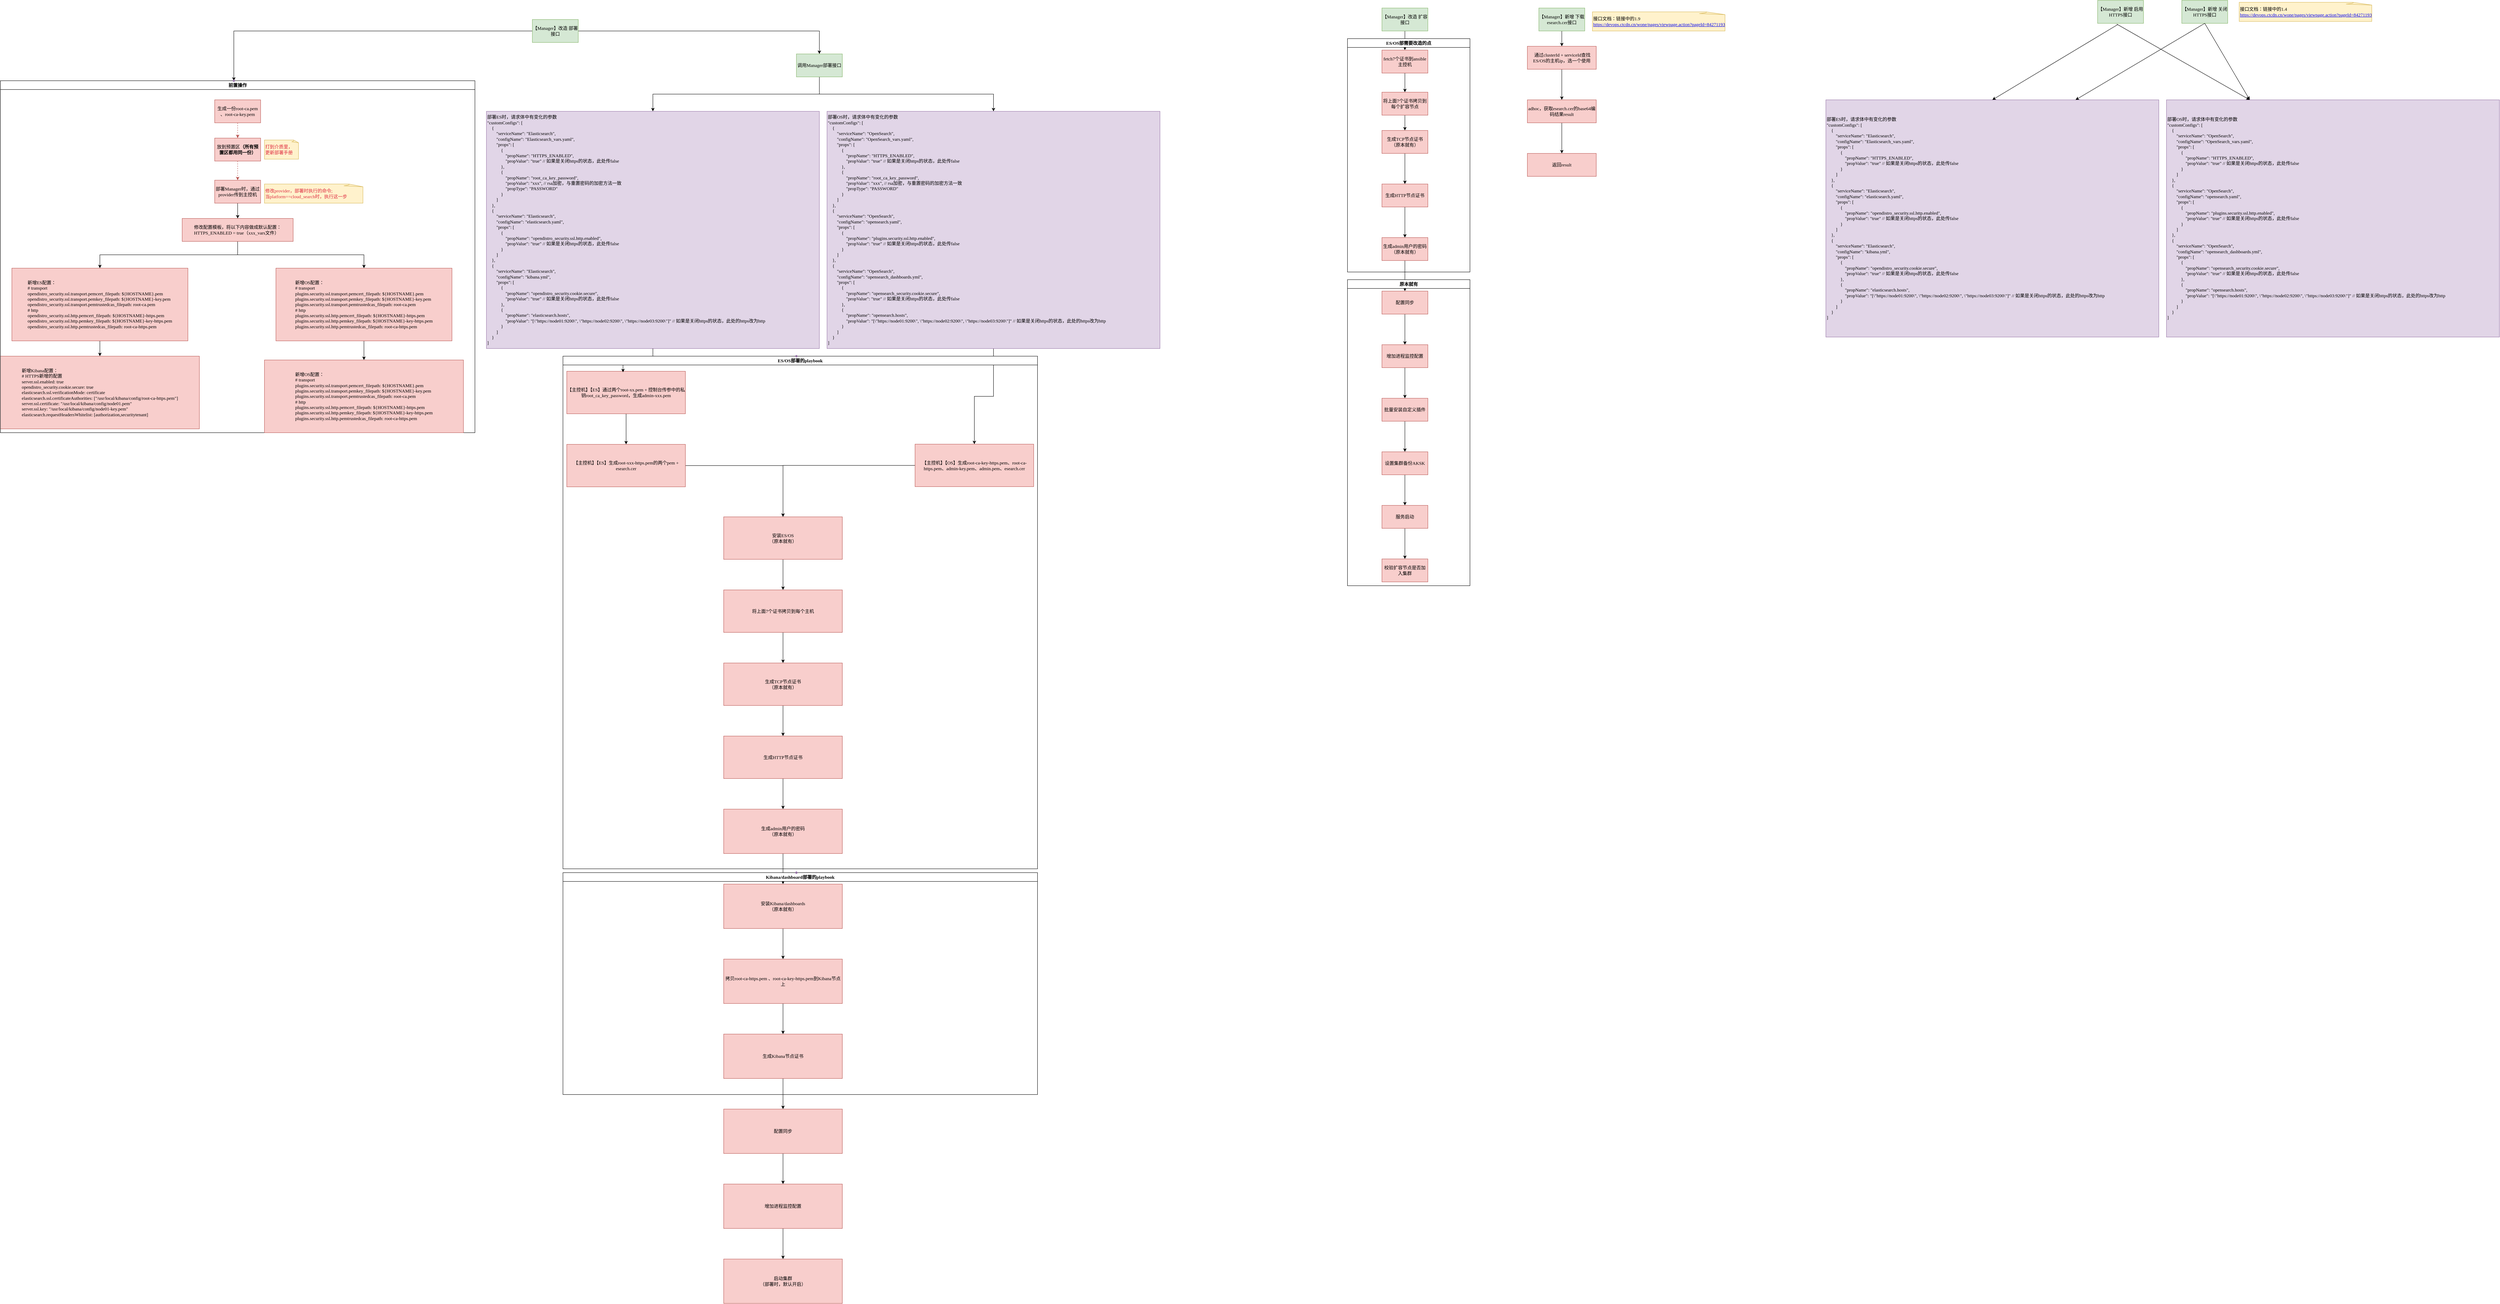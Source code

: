 <mxfile version="26.0.5">
  <diagram name="第 1 页" id="rQW9AHOO8bKK24nJDKdm">
    <mxGraphModel dx="2901" dy="1098" grid="1" gridSize="10" guides="1" tooltips="1" connect="1" arrows="1" fold="1" page="1" pageScale="1" pageWidth="827" pageHeight="1169" math="0" shadow="0">
      <root>
        <mxCell id="0" />
        <mxCell id="1" parent="0" />
        <mxCell id="a8UMIWIYkWO0yVYnUgAx-32" value="" style="edgeStyle=orthogonalEdgeStyle;rounded=0;orthogonalLoop=1;jettySize=auto;html=1;" parent="1" source="a8UMIWIYkWO0yVYnUgAx-6" target="a8UMIWIYkWO0yVYnUgAx-31" edge="1">
          <mxGeometry relative="1" as="geometry" />
        </mxCell>
        <mxCell id="a8UMIWIYkWO0yVYnUgAx-42" style="edgeStyle=orthogonalEdgeStyle;rounded=0;orthogonalLoop=1;jettySize=auto;html=1;entryX=0.5;entryY=0;entryDx=0;entryDy=0;" parent="1" source="a8UMIWIYkWO0yVYnUgAx-6" target="a8UMIWIYkWO0yVYnUgAx-34" edge="1">
          <mxGeometry relative="1" as="geometry" />
        </mxCell>
        <mxCell id="a8UMIWIYkWO0yVYnUgAx-6" value="&lt;div data-lake_diagram_content_editor_data=&quot;true&quot;&gt;【Manager】改造 部署接口&lt;/div&gt;" style="rounded=0;whiteSpace=wrap;html=1;fontFamily=小赖字体 sc;fillColor=#d5e8d4;strokeColor=#82b366;" parent="1" vertex="1">
          <mxGeometry x="1080" y="190" width="120" height="60" as="geometry" />
        </mxCell>
        <mxCell id="a8UMIWIYkWO0yVYnUgAx-7" style="edgeStyle=orthogonalEdgeStyle;rounded=0;orthogonalLoop=1;jettySize=auto;html=1;exitX=0.5;exitY=1;exitDx=0;exitDy=0;fontFamily=小赖字体 sc;dashed=1;fillColor=#f8cecc;strokeColor=#b85450;" parent="1" source="a8UMIWIYkWO0yVYnUgAx-8" target="a8UMIWIYkWO0yVYnUgAx-10" edge="1">
          <mxGeometry relative="1" as="geometry" />
        </mxCell>
        <mxCell id="a8UMIWIYkWO0yVYnUgAx-8" value="&lt;div data-lake_diagram_content_editor_data=&quot;true&quot;&gt;生成一份root-ca.pem 、root-ca-key.pem&lt;/div&gt;" style="rounded=0;whiteSpace=wrap;html=1;fontFamily=小赖字体 sc;fillColor=#f8cecc;strokeColor=#b85450;" parent="1" vertex="1">
          <mxGeometry x="250" y="400" width="120" height="60" as="geometry" />
        </mxCell>
        <mxCell id="a8UMIWIYkWO0yVYnUgAx-9" style="edgeStyle=orthogonalEdgeStyle;rounded=0;orthogonalLoop=1;jettySize=auto;html=1;exitX=0.5;exitY=1;exitDx=0;exitDy=0;fontFamily=小赖字体 sc;dashed=1;fillColor=#f8cecc;strokeColor=#b85450;" parent="1" source="a8UMIWIYkWO0yVYnUgAx-10" target="a8UMIWIYkWO0yVYnUgAx-11" edge="1">
          <mxGeometry relative="1" as="geometry" />
        </mxCell>
        <mxCell id="a8UMIWIYkWO0yVYnUgAx-10" value="&lt;div data-lake_diagram_content_editor_data=&quot;true&quot;&gt;放到预置区&lt;span style=&quot;font-weight:bold;&quot;&gt;（所有预置区都用同一份）&lt;/span&gt;&lt;/div&gt;" style="rounded=0;whiteSpace=wrap;html=1;fontFamily=小赖字体 sc;fillColor=#f8cecc;strokeColor=#b85450;" parent="1" vertex="1">
          <mxGeometry x="250" y="500" width="120" height="60" as="geometry" />
        </mxCell>
        <mxCell id="a8UMIWIYkWO0yVYnUgAx-21" value="" style="edgeStyle=orthogonalEdgeStyle;rounded=0;orthogonalLoop=1;jettySize=auto;html=1;" parent="1" source="a8UMIWIYkWO0yVYnUgAx-11" target="a8UMIWIYkWO0yVYnUgAx-15" edge="1">
          <mxGeometry relative="1" as="geometry" />
        </mxCell>
        <mxCell id="a8UMIWIYkWO0yVYnUgAx-11" value="&lt;div data-lake_diagram_content_editor_data=&quot;true&quot;&gt;部署Manager时，通过provider传到主控机&lt;/div&gt;" style="rounded=0;whiteSpace=wrap;html=1;fontFamily=小赖字体 sc;fillColor=#f8cecc;strokeColor=#b85450;" parent="1" vertex="1">
          <mxGeometry x="250" y="610" width="120" height="60" as="geometry" />
        </mxCell>
        <mxCell id="a8UMIWIYkWO0yVYnUgAx-12" value="&lt;div data-lake_diagram_content_editor_data=&quot;true&quot;&gt;&lt;span style=&quot;color:rgb(223, 42, 63);&quot;&gt;修改provider，部署时执行的命令;&lt;/span&gt;&lt;div&gt;&lt;span style=&quot;color:rgb(223, 42, 63);&quot;&gt;当platform==cloud_search时，执行这一步&lt;/span&gt;&lt;/div&gt;&lt;/div&gt;" style="whiteSpace=wrap;html=1;shape=mxgraph.basic.document;fontFamily=小赖字体 sc;align=left;fillColor=#fff2cc;strokeColor=#d6b656;" parent="1" vertex="1">
          <mxGeometry x="380" y="620" width="260" height="50" as="geometry" />
        </mxCell>
        <mxCell id="a8UMIWIYkWO0yVYnUgAx-14" value="&lt;div data-lake_diagram_content_editor_data=&quot;true&quot;&gt;&lt;div data-lake_diagram_content_editor_data=&quot;true&quot;&gt;&lt;span style=&quot;color:rgb(223, 42, 63);&quot;&gt;打到介质里，&lt;/span&gt;&lt;div&gt;&lt;span style=&quot;color:rgb(223, 42, 63);&quot;&gt;更新部署手册&lt;/span&gt;&lt;/div&gt;&lt;/div&gt;&lt;/div&gt;" style="whiteSpace=wrap;html=1;shape=mxgraph.basic.document;fontFamily=小赖字体 sc;align=left;fillColor=#fff2cc;strokeColor=#d6b656;" parent="1" vertex="1">
          <mxGeometry x="380" y="505" width="90" height="50" as="geometry" />
        </mxCell>
        <mxCell id="a8UMIWIYkWO0yVYnUgAx-25" value="" style="edgeStyle=orthogonalEdgeStyle;rounded=0;orthogonalLoop=1;jettySize=auto;html=1;entryX=0.5;entryY=0;entryDx=0;entryDy=0;" parent="1" source="a8UMIWIYkWO0yVYnUgAx-15" target="a8UMIWIYkWO0yVYnUgAx-16" edge="1">
          <mxGeometry relative="1" as="geometry">
            <mxPoint x="-50" y="820" as="targetPoint" />
          </mxGeometry>
        </mxCell>
        <mxCell id="a8UMIWIYkWO0yVYnUgAx-27" value="" style="edgeStyle=orthogonalEdgeStyle;rounded=0;orthogonalLoop=1;jettySize=auto;html=1;entryX=0.5;entryY=0;entryDx=0;entryDy=0;" parent="1" source="a8UMIWIYkWO0yVYnUgAx-15" target="a8UMIWIYkWO0yVYnUgAx-18" edge="1">
          <mxGeometry relative="1" as="geometry">
            <mxPoint x="535" y="740" as="targetPoint" />
          </mxGeometry>
        </mxCell>
        <mxCell id="a8UMIWIYkWO0yVYnUgAx-15" value="&lt;div data-lake_diagram_content_editor_data=&quot;true&quot;&gt;&lt;div data-lake_diagram_content_editor_data=&quot;true&quot;&gt;&lt;div style=&quot;text-align:left;&quot;&gt;修改配置模板，将以下内容做成默认配置：&lt;/div&gt;&lt;div style=&quot;text-align:left;&quot;&gt;HTTPS_ENABLED = true（xxx_vars文件）&lt;/div&gt;&lt;/div&gt;&lt;/div&gt;" style="rounded=0;whiteSpace=wrap;html=1;fontFamily=小赖字体 sc;fillColor=#f8cecc;strokeColor=#b85450;" parent="1" vertex="1">
          <mxGeometry x="165" y="710" width="290" height="60" as="geometry" />
        </mxCell>
        <mxCell id="a8UMIWIYkWO0yVYnUgAx-28" value="" style="edgeStyle=orthogonalEdgeStyle;rounded=0;orthogonalLoop=1;jettySize=auto;html=1;" parent="1" source="a8UMIWIYkWO0yVYnUgAx-16" target="a8UMIWIYkWO0yVYnUgAx-17" edge="1">
          <mxGeometry relative="1" as="geometry" />
        </mxCell>
        <mxCell id="a8UMIWIYkWO0yVYnUgAx-16" value="&lt;div data-lake_diagram_content_editor_data=&quot;true&quot;&gt;&lt;div data-lake_diagram_content_editor_data=&quot;true&quot;&gt;&lt;div style=&quot;text-align:left;&quot;&gt;&lt;div data-lake_diagram_content_editor_data=&quot;true&quot;&gt;&lt;div&gt;新增ES配置：&lt;/div&gt;&lt;div&gt;# transport&lt;br/&gt;&lt;/div&gt;&lt;div&gt;opendistro_security.ssl.transport.pemcert_filepath: ${HOSTNAME}.pem&lt;br/&gt;&lt;/div&gt;&lt;div&gt;opendistro_security.ssl.transport.pemkey_filepath: ${HOSTNAME}-key.pem&lt;br/&gt;&lt;/div&gt;&lt;div&gt;opendistro_security.ssl.transport.pemtrustedcas_filepath: root-ca.pem&lt;br/&gt;&lt;/div&gt;&lt;div&gt;# http&lt;br/&gt;&lt;/div&gt;&lt;div&gt;opendistro_security.ssl.http.pemcert_filepath: ${HOSTNAME}-https.pem&lt;br/&gt;&lt;/div&gt;&lt;div&gt;opendistro_security.ssl.http.pemkey_filepath: ${HOSTNAME}-key-https.pem&lt;br/&gt;&lt;/div&gt;&lt;div&gt;opendistro_security.ssl.http.pemtrustedcas_filepath: root-ca-https.pem&lt;/div&gt;&lt;/div&gt;&lt;/div&gt;&lt;/div&gt;&lt;/div&gt;" style="rounded=0;whiteSpace=wrap;html=1;fontFamily=小赖字体 sc;fillColor=#f8cecc;strokeColor=#b85450;" parent="1" vertex="1">
          <mxGeometry x="-280" y="840" width="460" height="190" as="geometry" />
        </mxCell>
        <mxCell id="a8UMIWIYkWO0yVYnUgAx-17" value="&lt;div data-lake_diagram_content_editor_data=&quot;true&quot;&gt;&lt;div data-lake_diagram_content_editor_data=&quot;true&quot;&gt;&lt;div style=&quot;text-align:left;&quot;&gt;&lt;div data-lake_diagram_content_editor_data=&quot;true&quot;&gt;&lt;div data-lake_diagram_content_editor_data=&quot;true&quot;&gt;&lt;div&gt;新增Kibana配置：&lt;/div&gt;&lt;div&gt;# HTTPS新增的配置&lt;br/&gt;&lt;/div&gt;&lt;div&gt;server.ssl.enabled: true&lt;br/&gt;&lt;/div&gt;&lt;div&gt;opendistro_security.cookie.secure: true&lt;br/&gt;&lt;/div&gt;&lt;div&gt;elasticsearch.ssl.verificationMode: certificate&lt;br/&gt;&lt;/div&gt;&lt;div&gt;elasticsearch.ssl.certificateAuthorities: [&quot;/usr/local/kibana/config/root-ca-https.pem&quot;]&lt;br/&gt;&lt;/div&gt;&lt;div&gt;server.ssl.certificate: &quot;/usr/local/kibana/config/node01.pem&quot;&lt;br/&gt;&lt;/div&gt;&lt;div&gt;server.ssl.key: &quot;/usr/local/kibana/config/node01-key.pem&quot;&lt;br/&gt;&lt;/div&gt;&lt;div&gt;elasticsearch.requestHeadersWhitelist: [authorization,securitytenant]&lt;/div&gt;&lt;/div&gt;&lt;/div&gt;&lt;/div&gt;&lt;/div&gt;&lt;/div&gt;" style="rounded=0;whiteSpace=wrap;html=1;fontFamily=小赖字体 sc;fillColor=#f8cecc;strokeColor=#b85450;" parent="1" vertex="1">
          <mxGeometry x="-310" y="1070" width="520" height="190" as="geometry" />
        </mxCell>
        <mxCell id="a8UMIWIYkWO0yVYnUgAx-29" value="" style="edgeStyle=orthogonalEdgeStyle;rounded=0;orthogonalLoop=1;jettySize=auto;html=1;entryX=0.5;entryY=0;entryDx=0;entryDy=0;" parent="1" source="a8UMIWIYkWO0yVYnUgAx-18" target="a8UMIWIYkWO0yVYnUgAx-30" edge="1">
          <mxGeometry relative="1" as="geometry">
            <mxPoint x="640" y="1070" as="targetPoint" />
          </mxGeometry>
        </mxCell>
        <mxCell id="a8UMIWIYkWO0yVYnUgAx-18" value="&lt;div data-lake_diagram_content_editor_data=&quot;true&quot;&gt;&lt;div data-lake_diagram_content_editor_data=&quot;true&quot;&gt;&lt;div style=&quot;text-align:left;&quot;&gt;&lt;div data-lake_diagram_content_editor_data=&quot;true&quot;&gt;&lt;div data-lake_diagram_content_editor_data=&quot;true&quot;&gt;&lt;div&gt;新增OS配置：&lt;/div&gt;&lt;div&gt;# transport&lt;br/&gt;&lt;/div&gt;&lt;div&gt;plugins.security.ssl.transport.pemcert_filepath: ${HOSTNAME}.pem&lt;br/&gt;&lt;/div&gt;&lt;div&gt;plugins.security.ssl.transport.pemkey_filepath: ${HOSTNAME}-key.pem&lt;br/&gt;&lt;/div&gt;&lt;div&gt;plugins.security.ssl.transport.pemtrustedcas_filepath: root-ca.pem&lt;br/&gt;&lt;/div&gt;&lt;div&gt;# http&lt;br/&gt;&lt;/div&gt;&lt;div&gt;plugins.security.ssl.http.pemcert_filepath: ${HOSTNAME}-https.pem&lt;br/&gt;&lt;/div&gt;&lt;div&gt;plugins.security.ssl.http.pemkey_filepath: ${HOSTNAME}-key-https.pem&lt;br/&gt;&lt;/div&gt;&lt;div&gt;plugins.security.ssl.http.pemtrustedcas_filepath: root-ca-https.pem&lt;/div&gt;&lt;/div&gt;&lt;/div&gt;&lt;/div&gt;&lt;/div&gt;&lt;/div&gt;" style="rounded=0;whiteSpace=wrap;html=1;fontFamily=小赖字体 sc;fillColor=#f8cecc;strokeColor=#b85450;" parent="1" vertex="1">
          <mxGeometry x="410" y="840" width="460" height="190" as="geometry" />
        </mxCell>
        <mxCell id="a8UMIWIYkWO0yVYnUgAx-20" value="前置操作" style="swimlane;whiteSpace=wrap;html=1;fontFamily=小赖字体 sc;" parent="1" vertex="1">
          <mxGeometry x="-310" y="350" width="1240" height="920" as="geometry" />
        </mxCell>
        <mxCell id="a8UMIWIYkWO0yVYnUgAx-31" value="" style="shape=waypoint;sketch=0;size=6;pointerEvents=1;points=[];fillColor=#e1d5e7;resizable=0;rotatable=0;perimeter=centerPerimeter;snapToPoint=1;fontFamily=小赖字体 sc;strokeColor=#9673a6;rounded=0;" parent="a8UMIWIYkWO0yVYnUgAx-20" vertex="1">
          <mxGeometry x="600" y="-10" width="20" height="20" as="geometry" />
        </mxCell>
        <mxCell id="a8UMIWIYkWO0yVYnUgAx-30" value="&lt;div data-lake_diagram_content_editor_data=&quot;true&quot;&gt;&lt;div data-lake_diagram_content_editor_data=&quot;true&quot;&gt;&lt;div style=&quot;text-align:left;&quot;&gt;&lt;div data-lake_diagram_content_editor_data=&quot;true&quot;&gt;&lt;div data-lake_diagram_content_editor_data=&quot;true&quot;&gt;&lt;div data-lake_diagram_content_editor_data=&quot;true&quot;&gt;&lt;div&gt;新增OS配置：&lt;/div&gt;&lt;div&gt;# transport&lt;br/&gt;&lt;/div&gt;&lt;div&gt;plugins.security.ssl.transport.pemcert_filepath: ${HOSTNAME}.pem&lt;br/&gt;&lt;/div&gt;&lt;div&gt;plugins.security.ssl.transport.pemkey_filepath: ${HOSTNAME}-key.pem&lt;br/&gt;&lt;/div&gt;&lt;div&gt;plugins.security.ssl.transport.pemtrustedcas_filepath: root-ca.pem&lt;br/&gt;&lt;/div&gt;&lt;div&gt;# http&lt;br/&gt;&lt;/div&gt;&lt;div&gt;plugins.security.ssl.http.pemcert_filepath: ${HOSTNAME}-https.pem&lt;br/&gt;&lt;/div&gt;&lt;div&gt;plugins.security.ssl.http.pemkey_filepath: ${HOSTNAME}-key-https.pem&lt;br/&gt;&lt;/div&gt;&lt;div&gt;plugins.security.ssl.http.pemtrustedcas_filepath: root-ca-https.pem&lt;/div&gt;&lt;/div&gt;&lt;/div&gt;&lt;/div&gt;&lt;/div&gt;&lt;/div&gt;&lt;/div&gt;" style="rounded=0;whiteSpace=wrap;html=1;fontFamily=小赖字体 sc;fillColor=#f8cecc;strokeColor=#b85450;" parent="1" vertex="1">
          <mxGeometry x="380" y="1080" width="520" height="190" as="geometry" />
        </mxCell>
        <mxCell id="a8UMIWIYkWO0yVYnUgAx-44" style="edgeStyle=orthogonalEdgeStyle;rounded=0;orthogonalLoop=1;jettySize=auto;html=1;entryX=0.5;entryY=0;entryDx=0;entryDy=0;" parent="1" source="a8UMIWIYkWO0yVYnUgAx-34" target="a8UMIWIYkWO0yVYnUgAx-38" edge="1">
          <mxGeometry relative="1" as="geometry" />
        </mxCell>
        <mxCell id="a8UMIWIYkWO0yVYnUgAx-45" style="edgeStyle=orthogonalEdgeStyle;rounded=0;orthogonalLoop=1;jettySize=auto;html=1;entryX=0.5;entryY=0;entryDx=0;entryDy=0;" parent="1" source="a8UMIWIYkWO0yVYnUgAx-34" target="a8UMIWIYkWO0yVYnUgAx-43" edge="1">
          <mxGeometry relative="1" as="geometry" />
        </mxCell>
        <mxCell id="a8UMIWIYkWO0yVYnUgAx-34" value="调用Manager部署接口" style="rounded=0;whiteSpace=wrap;html=1;fontFamily=小赖字体 sc;fillColor=#d5e8d4;strokeColor=#82b366;" parent="1" vertex="1">
          <mxGeometry x="1770" y="280" width="120" height="60" as="geometry" />
        </mxCell>
        <mxCell id="a8UMIWIYkWO0yVYnUgAx-38" value="&lt;div data-lake_diagram_content_editor_data=&quot;true&quot;&gt;&lt;div data-lake_diagram_content_editor_data=&quot;true&quot;&gt;&lt;div data-lake_diagram_content_editor_data=&quot;true&quot;&gt;部署ES时，请求体中有变化的参数&lt;/div&gt;&lt;div data-lake_diagram_content_editor_data=&quot;true&quot;&gt;&quot;customConfigs&quot;: [&lt;/div&gt;&lt;div data-lake_diagram_content_editor_data=&quot;true&quot;&gt;&amp;nbsp; &amp;nbsp; {&lt;/div&gt;&lt;div data-lake_diagram_content_editor_data=&quot;true&quot;&gt;&amp;nbsp; &amp;nbsp; &amp;nbsp; &amp;nbsp; &quot;serviceName&quot;: &quot;Elasticsearch&quot;,&lt;/div&gt;&lt;div data-lake_diagram_content_editor_data=&quot;true&quot;&gt;&amp;nbsp; &amp;nbsp; &amp;nbsp; &amp;nbsp; &quot;configName&quot;: &quot;Elasticsearch_vars.yaml&quot;,&lt;/div&gt;&lt;div data-lake_diagram_content_editor_data=&quot;true&quot;&gt;&amp;nbsp; &amp;nbsp; &amp;nbsp; &amp;nbsp; &quot;props&quot;: [&lt;/div&gt;&lt;div data-lake_diagram_content_editor_data=&quot;true&quot;&gt;&amp;nbsp; &amp;nbsp; &amp;nbsp; &amp;nbsp; &amp;nbsp; &amp;nbsp; {&lt;/div&gt;&lt;div data-lake_diagram_content_editor_data=&quot;true&quot;&gt;&amp;nbsp; &amp;nbsp; &amp;nbsp; &amp;nbsp; &amp;nbsp; &amp;nbsp; &amp;nbsp; &amp;nbsp; &quot;propName&quot;: &quot;HTTPS_ENABLED&quot;,&lt;/div&gt;&lt;div data-lake_diagram_content_editor_data=&quot;true&quot;&gt;&amp;nbsp; &amp;nbsp; &amp;nbsp; &amp;nbsp; &amp;nbsp; &amp;nbsp; &amp;nbsp; &amp;nbsp; &quot;propValue&quot;: &quot;true&quot; // 如果是关闭https的状态，此处传false&lt;/div&gt;&lt;div data-lake_diagram_content_editor_data=&quot;true&quot;&gt;&amp;nbsp; &amp;nbsp; &amp;nbsp; &amp;nbsp; &amp;nbsp; &amp;nbsp; },&lt;/div&gt;&lt;div data-lake_diagram_content_editor_data=&quot;true&quot;&gt;&amp;nbsp; &amp;nbsp; &amp;nbsp; &amp;nbsp; &amp;nbsp; &amp;nbsp; {&lt;/div&gt;&lt;div data-lake_diagram_content_editor_data=&quot;true&quot;&gt;&amp;nbsp; &amp;nbsp; &amp;nbsp; &amp;nbsp; &amp;nbsp; &amp;nbsp; &amp;nbsp; &amp;nbsp; &quot;propName&quot;: &quot;root_ca_key_password&quot;,&lt;/div&gt;&lt;div data-lake_diagram_content_editor_data=&quot;true&quot;&gt;&amp;nbsp; &amp;nbsp; &amp;nbsp; &amp;nbsp; &amp;nbsp; &amp;nbsp; &amp;nbsp; &amp;nbsp; &quot;propValue&quot;: &quot;xxx&quot;, // rsa加密，与重置密码的加密方法一致&lt;/div&gt;&lt;div data-lake_diagram_content_editor_data=&quot;true&quot;&gt;&amp;nbsp; &amp;nbsp; &amp;nbsp; &amp;nbsp; &amp;nbsp; &amp;nbsp; &amp;nbsp; &amp;nbsp; &quot;propType&quot;: &quot;PASSWORD&quot;&lt;/div&gt;&lt;div data-lake_diagram_content_editor_data=&quot;true&quot;&gt;&amp;nbsp; &amp;nbsp; &amp;nbsp; &amp;nbsp; &amp;nbsp; &amp;nbsp; }&lt;/div&gt;&lt;div data-lake_diagram_content_editor_data=&quot;true&quot;&gt;&amp;nbsp; &amp;nbsp; &amp;nbsp; &amp;nbsp; ]&lt;/div&gt;&lt;div data-lake_diagram_content_editor_data=&quot;true&quot;&gt;&amp;nbsp; &amp;nbsp; },&lt;/div&gt;&lt;div data-lake_diagram_content_editor_data=&quot;true&quot;&gt;&amp;nbsp; &amp;nbsp; {&lt;/div&gt;&lt;div data-lake_diagram_content_editor_data=&quot;true&quot;&gt;&amp;nbsp; &amp;nbsp; &amp;nbsp; &amp;nbsp; &quot;serviceName&quot;: &quot;Elasticsearch&quot;,&lt;/div&gt;&lt;div data-lake_diagram_content_editor_data=&quot;true&quot;&gt;&amp;nbsp; &amp;nbsp; &amp;nbsp; &amp;nbsp; &quot;configName&quot;: &quot;elasticsearch.yaml&quot;,&lt;/div&gt;&lt;div data-lake_diagram_content_editor_data=&quot;true&quot;&gt;&amp;nbsp; &amp;nbsp; &amp;nbsp; &amp;nbsp; &quot;props&quot;: [&lt;/div&gt;&lt;div data-lake_diagram_content_editor_data=&quot;true&quot;&gt;&amp;nbsp; &amp;nbsp; &amp;nbsp; &amp;nbsp; &amp;nbsp; &amp;nbsp; {&lt;/div&gt;&lt;div data-lake_diagram_content_editor_data=&quot;true&quot;&gt;&amp;nbsp; &amp;nbsp; &amp;nbsp; &amp;nbsp; &amp;nbsp; &amp;nbsp; &amp;nbsp; &amp;nbsp; &quot;propName&quot;: &quot;opendistro_security.ssl.http.enabled&quot;,&lt;/div&gt;&lt;div data-lake_diagram_content_editor_data=&quot;true&quot;&gt;&amp;nbsp; &amp;nbsp; &amp;nbsp; &amp;nbsp; &amp;nbsp; &amp;nbsp; &amp;nbsp; &amp;nbsp; &quot;propValue&quot;: &quot;true&quot; // 如果是关闭https的状态，此处传false&lt;/div&gt;&lt;div data-lake_diagram_content_editor_data=&quot;true&quot;&gt;&amp;nbsp; &amp;nbsp; &amp;nbsp; &amp;nbsp; &amp;nbsp; &amp;nbsp; }&lt;/div&gt;&lt;div data-lake_diagram_content_editor_data=&quot;true&quot;&gt;&amp;nbsp; &amp;nbsp; &amp;nbsp; &amp;nbsp; ]&lt;/div&gt;&lt;div data-lake_diagram_content_editor_data=&quot;true&quot;&gt;&amp;nbsp; &amp;nbsp; },&lt;/div&gt;&lt;div data-lake_diagram_content_editor_data=&quot;true&quot;&gt;&amp;nbsp; &amp;nbsp; {&lt;/div&gt;&lt;div data-lake_diagram_content_editor_data=&quot;true&quot;&gt;&amp;nbsp; &amp;nbsp; &amp;nbsp; &amp;nbsp; &quot;serviceName&quot;: &quot;Elasticsearch&quot;,&lt;/div&gt;&lt;div data-lake_diagram_content_editor_data=&quot;true&quot;&gt;&amp;nbsp; &amp;nbsp; &amp;nbsp; &amp;nbsp; &quot;configName&quot;: &quot;kibana.yml&quot;,&lt;/div&gt;&lt;div data-lake_diagram_content_editor_data=&quot;true&quot;&gt;&amp;nbsp; &amp;nbsp; &amp;nbsp; &amp;nbsp; &quot;props&quot;: [&lt;/div&gt;&lt;div data-lake_diagram_content_editor_data=&quot;true&quot;&gt;&amp;nbsp; &amp;nbsp; &amp;nbsp; &amp;nbsp; &amp;nbsp; &amp;nbsp; {&lt;/div&gt;&lt;div data-lake_diagram_content_editor_data=&quot;true&quot;&gt;&amp;nbsp; &amp;nbsp; &amp;nbsp; &amp;nbsp; &amp;nbsp; &amp;nbsp; &amp;nbsp; &amp;nbsp; &quot;propName&quot;: &quot;opendistro_security.cookie.secure&quot;,&lt;/div&gt;&lt;div data-lake_diagram_content_editor_data=&quot;true&quot;&gt;&amp;nbsp; &amp;nbsp; &amp;nbsp; &amp;nbsp; &amp;nbsp; &amp;nbsp; &amp;nbsp; &amp;nbsp; &quot;propValue&quot;: &quot;true&quot; // 如果是关闭https的状态，此处传false&lt;/div&gt;&lt;div data-lake_diagram_content_editor_data=&quot;true&quot;&gt;&amp;nbsp; &amp;nbsp; &amp;nbsp; &amp;nbsp; &amp;nbsp; &amp;nbsp; },&lt;/div&gt;&lt;div data-lake_diagram_content_editor_data=&quot;true&quot;&gt;&amp;nbsp; &amp;nbsp; &amp;nbsp; &amp;nbsp; &amp;nbsp; &amp;nbsp; {&lt;/div&gt;&lt;div data-lake_diagram_content_editor_data=&quot;true&quot;&gt;&amp;nbsp; &amp;nbsp; &amp;nbsp; &amp;nbsp; &amp;nbsp; &amp;nbsp; &amp;nbsp; &amp;nbsp; &quot;propName&quot;: &quot;elasticsearch.hosts&quot;,&lt;/div&gt;&lt;div data-lake_diagram_content_editor_data=&quot;true&quot;&gt;&amp;nbsp; &amp;nbsp; &amp;nbsp; &amp;nbsp; &amp;nbsp; &amp;nbsp; &amp;nbsp; &amp;nbsp; &quot;propValue&quot;: &quot;[\&quot;https://node01:9200\&quot;, \&quot;https://node02:9200\&quot;, \&quot;https://node03:9200\&quot;]&quot; // 如果是关闭https的状态，此处的https改为http&lt;/div&gt;&lt;div data-lake_diagram_content_editor_data=&quot;true&quot;&gt;&amp;nbsp; &amp;nbsp; &amp;nbsp; &amp;nbsp; &amp;nbsp; &amp;nbsp; }&lt;/div&gt;&lt;div data-lake_diagram_content_editor_data=&quot;true&quot;&gt;&amp;nbsp; &amp;nbsp; &amp;nbsp; &amp;nbsp; ]&lt;/div&gt;&lt;div data-lake_diagram_content_editor_data=&quot;true&quot;&gt;&amp;nbsp; &amp;nbsp; }&lt;/div&gt;&lt;div data-lake_diagram_content_editor_data=&quot;true&quot;&gt;]&lt;/div&gt;&lt;/div&gt;&lt;/div&gt;" style="rounded=0;whiteSpace=wrap;html=1;fontFamily=小赖字体 sc;fillColor=#e1d5e7;strokeColor=#9673a6;align=left;" parent="1" vertex="1">
          <mxGeometry x="960" y="430" width="870" height="620" as="geometry" />
        </mxCell>
        <mxCell id="a8UMIWIYkWO0yVYnUgAx-51" style="edgeStyle=orthogonalEdgeStyle;rounded=0;orthogonalLoop=1;jettySize=auto;html=1;entryX=0.5;entryY=0;entryDx=0;entryDy=0;" parent="1" source="a8UMIWIYkWO0yVYnUgAx-43" target="a8UMIWIYkWO0yVYnUgAx-50" edge="1">
          <mxGeometry relative="1" as="geometry" />
        </mxCell>
        <mxCell id="a8UMIWIYkWO0yVYnUgAx-43" value="&lt;div data-lake_diagram_content_editor_data=&quot;true&quot;&gt;&lt;div data-lake_diagram_content_editor_data=&quot;true&quot;&gt;&lt;div data-lake_diagram_content_editor_data=&quot;true&quot;&gt;&lt;div data-lake_diagram_content_editor_data=&quot;true&quot;&gt;&lt;div&gt;部署OS时，请求体中有变化的参数&lt;/div&gt;&quot;customConfigs&quot;: [&lt;br/&gt;&lt;div&gt;&amp;nbsp; &amp;nbsp; {&lt;br/&gt;&lt;/div&gt;&lt;div&gt;&amp;nbsp; &amp;nbsp; &amp;nbsp; &amp;nbsp; &quot;serviceName&quot;: &quot;OpenSearch&quot;,&lt;br/&gt;&lt;/div&gt;&lt;div&gt;&amp;nbsp; &amp;nbsp; &amp;nbsp; &amp;nbsp; &quot;configName&quot;: &quot;OpenSearch_vars.yaml&quot;,&lt;br/&gt;&lt;/div&gt;&lt;div&gt;&amp;nbsp; &amp;nbsp; &amp;nbsp; &amp;nbsp; &quot;props&quot;: [&lt;br/&gt;&lt;/div&gt;&lt;div&gt;&amp;nbsp; &amp;nbsp; &amp;nbsp; &amp;nbsp; &amp;nbsp; &amp;nbsp; {&lt;br/&gt;&lt;/div&gt;&lt;div&gt;&amp;nbsp; &amp;nbsp; &amp;nbsp; &amp;nbsp; &amp;nbsp; &amp;nbsp; &amp;nbsp; &amp;nbsp; &quot;propName&quot;: &quot;HTTPS_ENABLED&quot;,&lt;br/&gt;&lt;/div&gt;&lt;div&gt;&amp;nbsp; &amp;nbsp; &amp;nbsp; &amp;nbsp; &amp;nbsp; &amp;nbsp; &amp;nbsp; &amp;nbsp; &quot;propValue&quot;: &quot;true&quot; // 如果是关闭https的状态，此处传false&lt;br/&gt;&lt;/div&gt;&lt;div&gt;&amp;nbsp; &amp;nbsp; &amp;nbsp; &amp;nbsp; &amp;nbsp; &amp;nbsp; },&lt;br/&gt;&lt;/div&gt;&lt;div&gt;&amp;nbsp; &amp;nbsp; &amp;nbsp; &amp;nbsp; &amp;nbsp; &amp;nbsp; {&lt;br/&gt;&lt;/div&gt;&lt;div&gt;&amp;nbsp; &amp;nbsp; &amp;nbsp; &amp;nbsp; &amp;nbsp; &amp;nbsp; &amp;nbsp; &amp;nbsp; &quot;propName&quot;: &quot;root_ca_key_password&quot;,&lt;br/&gt;&lt;/div&gt;&lt;div&gt;&amp;nbsp; &amp;nbsp; &amp;nbsp; &amp;nbsp; &amp;nbsp; &amp;nbsp; &amp;nbsp; &amp;nbsp; &quot;propValue&quot;: &quot;xxx&quot;, // rsa加密，与重置密码的加密方法一致&lt;br/&gt;&lt;/div&gt;&lt;div&gt;&amp;nbsp; &amp;nbsp; &amp;nbsp; &amp;nbsp; &amp;nbsp; &amp;nbsp; &amp;nbsp; &amp;nbsp; &quot;propType&quot;: &quot;PASSWORD&quot;&lt;br/&gt;&lt;/div&gt;&lt;div&gt;&amp;nbsp; &amp;nbsp; &amp;nbsp; &amp;nbsp; &amp;nbsp; &amp;nbsp; }&lt;br/&gt;&lt;/div&gt;&lt;div&gt;&amp;nbsp; &amp;nbsp; &amp;nbsp; &amp;nbsp; ]&lt;br/&gt;&lt;/div&gt;&lt;div&gt;&amp;nbsp; &amp;nbsp; },&lt;br/&gt;&lt;/div&gt;&lt;div&gt;&amp;nbsp; &amp;nbsp; {&lt;br/&gt;&lt;/div&gt;&lt;div&gt;&amp;nbsp; &amp;nbsp; &amp;nbsp; &amp;nbsp; &quot;serviceName&quot;: &quot;OpenSearch&quot;,&lt;br/&gt;&lt;/div&gt;&lt;div&gt;&amp;nbsp; &amp;nbsp; &amp;nbsp; &amp;nbsp; &quot;configName&quot;: &quot;opensearch.yaml&quot;,&lt;br/&gt;&lt;/div&gt;&lt;div&gt;&amp;nbsp; &amp;nbsp; &amp;nbsp; &amp;nbsp; &quot;props&quot;: [&lt;br/&gt;&lt;/div&gt;&lt;div&gt;&amp;nbsp; &amp;nbsp; &amp;nbsp; &amp;nbsp; &amp;nbsp; &amp;nbsp; {&lt;br/&gt;&lt;/div&gt;&lt;div&gt;&amp;nbsp; &amp;nbsp; &amp;nbsp; &amp;nbsp; &amp;nbsp; &amp;nbsp; &amp;nbsp; &amp;nbsp; &quot;propName&quot;: &quot;plugins.security.ssl.http.enabled&quot;,&lt;br/&gt;&lt;/div&gt;&lt;div&gt;&amp;nbsp; &amp;nbsp; &amp;nbsp; &amp;nbsp; &amp;nbsp; &amp;nbsp; &amp;nbsp; &amp;nbsp; &quot;propValue&quot;: &quot;true&quot; // 如果是关闭https的状态，此处传false&lt;br/&gt;&lt;/div&gt;&lt;div&gt;&amp;nbsp; &amp;nbsp; &amp;nbsp; &amp;nbsp; &amp;nbsp; &amp;nbsp; }&lt;br/&gt;&lt;/div&gt;&lt;div&gt;&amp;nbsp; &amp;nbsp; &amp;nbsp; &amp;nbsp; ]&lt;br/&gt;&lt;/div&gt;&lt;div&gt;&amp;nbsp; &amp;nbsp; },&lt;br/&gt;&lt;/div&gt;&lt;div&gt;&amp;nbsp; &amp;nbsp; {&lt;br/&gt;&lt;/div&gt;&lt;div&gt;&amp;nbsp; &amp;nbsp; &amp;nbsp; &amp;nbsp; &quot;serviceName&quot;: &quot;OpenSearch&quot;,&lt;br/&gt;&lt;/div&gt;&lt;div&gt;&amp;nbsp; &amp;nbsp; &amp;nbsp; &amp;nbsp; &quot;configName&quot;: &quot;opensearch_dashboards.yml&quot;,&lt;br/&gt;&lt;/div&gt;&lt;div&gt;&amp;nbsp; &amp;nbsp; &amp;nbsp; &amp;nbsp; &quot;props&quot;: [&lt;br/&gt;&lt;/div&gt;&lt;div&gt;&amp;nbsp; &amp;nbsp; &amp;nbsp; &amp;nbsp; &amp;nbsp; &amp;nbsp; {&lt;br/&gt;&lt;/div&gt;&lt;div&gt;&amp;nbsp; &amp;nbsp; &amp;nbsp; &amp;nbsp; &amp;nbsp; &amp;nbsp; &amp;nbsp; &amp;nbsp; &quot;propName&quot;: &quot;opensearch_security.cookie.secure&quot;,&lt;br/&gt;&lt;/div&gt;&lt;div&gt;&amp;nbsp; &amp;nbsp; &amp;nbsp; &amp;nbsp; &amp;nbsp; &amp;nbsp; &amp;nbsp; &amp;nbsp; &quot;propValue&quot;: &quot;true&quot; // 如果是关闭https的状态，此处传false&lt;br/&gt;&lt;/div&gt;&lt;div&gt;&amp;nbsp; &amp;nbsp; &amp;nbsp; &amp;nbsp; &amp;nbsp; &amp;nbsp; },&lt;br/&gt;&lt;/div&gt;&lt;div&gt;&amp;nbsp; &amp;nbsp; &amp;nbsp; &amp;nbsp; &amp;nbsp; &amp;nbsp; {&lt;br/&gt;&lt;/div&gt;&lt;div&gt;&amp;nbsp; &amp;nbsp; &amp;nbsp; &amp;nbsp; &amp;nbsp; &amp;nbsp; &amp;nbsp; &amp;nbsp; &quot;propName&quot;: &quot;opensearch.hosts&quot;,&lt;br/&gt;&lt;/div&gt;&lt;div&gt;&amp;nbsp; &amp;nbsp; &amp;nbsp; &amp;nbsp; &amp;nbsp; &amp;nbsp; &amp;nbsp; &amp;nbsp; &quot;propValue&quot;: &quot;[\&quot;https://node01:9200\&quot;, \&quot;https://node02:9200\&quot;, \&quot;https://node03:9200\&quot;]&quot; // 如果是关闭https的状态，此处的https改为http&lt;br/&gt;&lt;/div&gt;&lt;div&gt;&amp;nbsp; &amp;nbsp; &amp;nbsp; &amp;nbsp; &amp;nbsp; &amp;nbsp; }&lt;br/&gt;&lt;/div&gt;&lt;div&gt;&amp;nbsp; &amp;nbsp; &amp;nbsp; &amp;nbsp; ]&lt;br/&gt;&lt;/div&gt;&lt;div&gt;&amp;nbsp; &amp;nbsp; }&lt;br/&gt;&lt;/div&gt;&lt;div&gt;]&lt;/div&gt;&lt;/div&gt;&lt;/div&gt;&lt;/div&gt;&lt;/div&gt;" style="rounded=0;whiteSpace=wrap;html=1;fontFamily=小赖字体 sc;fillColor=#e1d5e7;strokeColor=#9673a6;align=left;" parent="1" vertex="1">
          <mxGeometry x="1850" y="430" width="870" height="620" as="geometry" />
        </mxCell>
        <mxCell id="a8UMIWIYkWO0yVYnUgAx-48" value="" style="edgeStyle=orthogonalEdgeStyle;rounded=0;orthogonalLoop=1;jettySize=auto;html=1;" parent="1" source="a8UMIWIYkWO0yVYnUgAx-46" target="a8UMIWIYkWO0yVYnUgAx-47" edge="1">
          <mxGeometry relative="1" as="geometry" />
        </mxCell>
        <mxCell id="a8UMIWIYkWO0yVYnUgAx-46" value="&lt;div data-lake_diagram_content_editor_data=&quot;true&quot;&gt;&lt;div data-lake_diagram_content_editor_data=&quot;true&quot;&gt;&lt;div style=&quot;text-align:left;&quot;&gt;&lt;div data-lake_diagram_content_editor_data=&quot;true&quot;&gt;&lt;div style=&quot;text-align:center;&quot;&gt;【主控机】【ES】通过两个root-xx.pem + 控制台传参中的私钥root_ca_key_password，生成admin-xxx.pem&lt;/div&gt;&lt;/div&gt;&lt;/div&gt;&lt;/div&gt;&lt;/div&gt;" style="rounded=0;whiteSpace=wrap;html=1;fontFamily=小赖字体 sc;fillColor=#f8cecc;strokeColor=#b85450;" parent="1" vertex="1">
          <mxGeometry x="1170" y="1109.5" width="310" height="111" as="geometry" />
        </mxCell>
        <mxCell id="a8UMIWIYkWO0yVYnUgAx-55" value="" style="edgeStyle=orthogonalEdgeStyle;rounded=0;orthogonalLoop=1;jettySize=auto;html=1;" parent="1" source="a8UMIWIYkWO0yVYnUgAx-47" target="a8UMIWIYkWO0yVYnUgAx-54" edge="1">
          <mxGeometry relative="1" as="geometry" />
        </mxCell>
        <mxCell id="a8UMIWIYkWO0yVYnUgAx-47" value="&lt;div data-lake_diagram_content_editor_data=&quot;true&quot;&gt;&lt;div data-lake_diagram_content_editor_data=&quot;true&quot;&gt;&lt;div style=&quot;text-align:left;&quot;&gt;&lt;div data-lake_diagram_content_editor_data=&quot;true&quot;&gt;&lt;div style=&quot;text-align:center;&quot;&gt;&lt;div data-lake_diagram_content_editor_data=&quot;true&quot;&gt;【主控机】【ES】生成root-xxx-https.pem的两个pem + esearch.cer&lt;/div&gt;&lt;/div&gt;&lt;/div&gt;&lt;/div&gt;&lt;/div&gt;&lt;/div&gt;" style="rounded=0;whiteSpace=wrap;html=1;fontFamily=小赖字体 sc;fillColor=#f8cecc;strokeColor=#b85450;" parent="1" vertex="1">
          <mxGeometry x="1170" y="1300.5" width="310" height="111" as="geometry" />
        </mxCell>
        <mxCell id="a8UMIWIYkWO0yVYnUgAx-49" style="edgeStyle=orthogonalEdgeStyle;rounded=0;orthogonalLoop=1;jettySize=auto;html=1;entryX=0.474;entryY=0.023;entryDx=0;entryDy=0;entryPerimeter=0;" parent="1" source="a8UMIWIYkWO0yVYnUgAx-38" target="a8UMIWIYkWO0yVYnUgAx-46" edge="1">
          <mxGeometry relative="1" as="geometry" />
        </mxCell>
        <mxCell id="a8UMIWIYkWO0yVYnUgAx-56" style="edgeStyle=orthogonalEdgeStyle;rounded=0;orthogonalLoop=1;jettySize=auto;html=1;entryX=0.5;entryY=0;entryDx=0;entryDy=0;" parent="1" source="a8UMIWIYkWO0yVYnUgAx-50" target="a8UMIWIYkWO0yVYnUgAx-54" edge="1">
          <mxGeometry relative="1" as="geometry" />
        </mxCell>
        <mxCell id="a8UMIWIYkWO0yVYnUgAx-50" value="&lt;div data-lake_diagram_content_editor_data=&quot;true&quot;&gt;&lt;div data-lake_diagram_content_editor_data=&quot;true&quot;&gt;&lt;div style=&quot;text-align:left;&quot;&gt;&lt;div data-lake_diagram_content_editor_data=&quot;true&quot;&gt;&lt;div style=&quot;text-align:center;&quot;&gt;【主控机】【OS】&lt;span style=&quot;text-align: left; background-color: transparent; color: light-dark(rgb(0, 0, 0), rgb(255, 255, 255));&quot;&gt;生成root-ca-key-https.pem、root-ca-https.pem、admin-key.pem、admin.pem、esearch.cer&lt;/span&gt;&lt;/div&gt;&lt;/div&gt;&lt;/div&gt;&lt;/div&gt;&lt;/div&gt;" style="rounded=0;whiteSpace=wrap;html=1;fontFamily=小赖字体 sc;fillColor=#f8cecc;strokeColor=#b85450;" parent="1" vertex="1">
          <mxGeometry x="2080" y="1300" width="310" height="111" as="geometry" />
        </mxCell>
        <mxCell id="a8UMIWIYkWO0yVYnUgAx-58" value="" style="edgeStyle=orthogonalEdgeStyle;rounded=0;orthogonalLoop=1;jettySize=auto;html=1;" parent="1" source="a8UMIWIYkWO0yVYnUgAx-54" target="a8UMIWIYkWO0yVYnUgAx-57" edge="1">
          <mxGeometry relative="1" as="geometry" />
        </mxCell>
        <mxCell id="a8UMIWIYkWO0yVYnUgAx-54" value="&lt;div data-lake_diagram_content_editor_data=&quot;true&quot;&gt;&lt;div data-lake_diagram_content_editor_data=&quot;true&quot;&gt;&lt;div style=&quot;text-align:left;&quot;&gt;&lt;div data-lake_diagram_content_editor_data=&quot;true&quot;&gt;&lt;div style=&quot;text-align:center;&quot;&gt;&lt;div data-lake_diagram_content_editor_data=&quot;true&quot;&gt;&lt;div data-lake_diagram_content_editor_data=&quot;true&quot;&gt;&lt;div&gt;安装ES/OS&lt;/div&gt;&lt;div&gt;（原本就有）&lt;/div&gt;&lt;/div&gt;&lt;/div&gt;&lt;/div&gt;&lt;/div&gt;&lt;/div&gt;&lt;/div&gt;&lt;/div&gt;" style="rounded=0;whiteSpace=wrap;html=1;fontFamily=小赖字体 sc;fillColor=#f8cecc;strokeColor=#b85450;" parent="1" vertex="1">
          <mxGeometry x="1580" y="1490" width="310" height="111" as="geometry" />
        </mxCell>
        <mxCell id="a8UMIWIYkWO0yVYnUgAx-60" value="" style="edgeStyle=orthogonalEdgeStyle;rounded=0;orthogonalLoop=1;jettySize=auto;html=1;" parent="1" source="a8UMIWIYkWO0yVYnUgAx-57" target="a8UMIWIYkWO0yVYnUgAx-59" edge="1">
          <mxGeometry relative="1" as="geometry" />
        </mxCell>
        <mxCell id="a8UMIWIYkWO0yVYnUgAx-57" value="&lt;div data-lake_diagram_content_editor_data=&quot;true&quot;&gt;&lt;div data-lake_diagram_content_editor_data=&quot;true&quot;&gt;&lt;div style=&quot;text-align:left;&quot;&gt;&lt;div data-lake_diagram_content_editor_data=&quot;true&quot;&gt;&lt;div style=&quot;text-align:center;&quot;&gt;&lt;div data-lake_diagram_content_editor_data=&quot;true&quot;&gt;&lt;div data-lake_diagram_content_editor_data=&quot;true&quot;&gt;&lt;div data-lake_diagram_content_editor_data=&quot;true&quot;&gt;将上面7个证书拷贝到每个主机&lt;/div&gt;&lt;/div&gt;&lt;/div&gt;&lt;/div&gt;&lt;/div&gt;&lt;/div&gt;&lt;/div&gt;&lt;/div&gt;" style="rounded=0;whiteSpace=wrap;html=1;fontFamily=小赖字体 sc;fillColor=#f8cecc;strokeColor=#b85450;" parent="1" vertex="1">
          <mxGeometry x="1580" y="1681" width="310" height="111" as="geometry" />
        </mxCell>
        <mxCell id="a8UMIWIYkWO0yVYnUgAx-62" value="" style="edgeStyle=orthogonalEdgeStyle;rounded=0;orthogonalLoop=1;jettySize=auto;html=1;" parent="1" source="a8UMIWIYkWO0yVYnUgAx-59" target="a8UMIWIYkWO0yVYnUgAx-61" edge="1">
          <mxGeometry relative="1" as="geometry" />
        </mxCell>
        <mxCell id="a8UMIWIYkWO0yVYnUgAx-59" value="&lt;div data-lake_diagram_content_editor_data=&quot;true&quot;&gt;&lt;div data-lake_diagram_content_editor_data=&quot;true&quot;&gt;&lt;div style=&quot;text-align:left;&quot;&gt;&lt;div data-lake_diagram_content_editor_data=&quot;true&quot;&gt;&lt;div style=&quot;text-align:center;&quot;&gt;&lt;div data-lake_diagram_content_editor_data=&quot;true&quot;&gt;&lt;div data-lake_diagram_content_editor_data=&quot;true&quot;&gt;&lt;div data-lake_diagram_content_editor_data=&quot;true&quot;&gt;&lt;div data-lake_diagram_content_editor_data=&quot;true&quot;&gt;&lt;div&gt;生成TCP节点证书&lt;/div&gt;&lt;div&gt;（原本就有）&lt;/div&gt;&lt;/div&gt;&lt;/div&gt;&lt;/div&gt;&lt;/div&gt;&lt;/div&gt;&lt;/div&gt;&lt;/div&gt;&lt;/div&gt;&lt;/div&gt;" style="rounded=0;whiteSpace=wrap;html=1;fontFamily=小赖字体 sc;fillColor=#f8cecc;strokeColor=#b85450;" parent="1" vertex="1">
          <mxGeometry x="1580" y="1872" width="310" height="111" as="geometry" />
        </mxCell>
        <mxCell id="a8UMIWIYkWO0yVYnUgAx-64" value="" style="edgeStyle=orthogonalEdgeStyle;rounded=0;orthogonalLoop=1;jettySize=auto;html=1;" parent="1" source="a8UMIWIYkWO0yVYnUgAx-61" target="a8UMIWIYkWO0yVYnUgAx-63" edge="1">
          <mxGeometry relative="1" as="geometry" />
        </mxCell>
        <mxCell id="a8UMIWIYkWO0yVYnUgAx-61" value="&lt;div data-lake_diagram_content_editor_data=&quot;true&quot;&gt;&lt;div data-lake_diagram_content_editor_data=&quot;true&quot;&gt;&lt;div style=&quot;text-align:left;&quot;&gt;&lt;div data-lake_diagram_content_editor_data=&quot;true&quot;&gt;&lt;div style=&quot;text-align:center;&quot;&gt;&lt;div data-lake_diagram_content_editor_data=&quot;true&quot;&gt;&lt;div data-lake_diagram_content_editor_data=&quot;true&quot;&gt;&lt;div data-lake_diagram_content_editor_data=&quot;true&quot;&gt;&lt;div data-lake_diagram_content_editor_data=&quot;true&quot;&gt;&lt;div data-lake_diagram_content_editor_data=&quot;true&quot;&gt;生成HTTP节点证书&lt;/div&gt;&lt;/div&gt;&lt;/div&gt;&lt;/div&gt;&lt;/div&gt;&lt;/div&gt;&lt;/div&gt;&lt;/div&gt;&lt;/div&gt;&lt;/div&gt;" style="rounded=0;whiteSpace=wrap;html=1;fontFamily=小赖字体 sc;fillColor=#f8cecc;strokeColor=#b85450;" parent="1" vertex="1">
          <mxGeometry x="1580" y="2063" width="310" height="111" as="geometry" />
        </mxCell>
        <mxCell id="a8UMIWIYkWO0yVYnUgAx-66" value="" style="edgeStyle=orthogonalEdgeStyle;rounded=0;orthogonalLoop=1;jettySize=auto;html=1;" parent="1" source="a8UMIWIYkWO0yVYnUgAx-63" target="a8UMIWIYkWO0yVYnUgAx-65" edge="1">
          <mxGeometry relative="1" as="geometry" />
        </mxCell>
        <mxCell id="a8UMIWIYkWO0yVYnUgAx-63" value="&lt;div data-lake_diagram_content_editor_data=&quot;true&quot;&gt;&lt;div data-lake_diagram_content_editor_data=&quot;true&quot;&gt;&lt;div style=&quot;text-align:left;&quot;&gt;&lt;div data-lake_diagram_content_editor_data=&quot;true&quot;&gt;&lt;div style=&quot;text-align:center;&quot;&gt;&lt;div data-lake_diagram_content_editor_data=&quot;true&quot;&gt;&lt;div data-lake_diagram_content_editor_data=&quot;true&quot;&gt;&lt;div data-lake_diagram_content_editor_data=&quot;true&quot;&gt;&lt;div data-lake_diagram_content_editor_data=&quot;true&quot;&gt;&lt;div data-lake_diagram_content_editor_data=&quot;true&quot;&gt;&lt;div data-lake_diagram_content_editor_data=&quot;true&quot;&gt;&lt;div data-lake_diagram_content_editor_data=&quot;true&quot;&gt;&lt;div&gt;生成admin用户的密码&lt;/div&gt;&lt;div&gt;（原本就有）&lt;/div&gt;&lt;/div&gt;&lt;/div&gt;&lt;/div&gt;&lt;/div&gt;&lt;/div&gt;&lt;/div&gt;&lt;/div&gt;&lt;/div&gt;&lt;/div&gt;&lt;/div&gt;&lt;/div&gt;&lt;/div&gt;" style="rounded=0;whiteSpace=wrap;html=1;fontFamily=小赖字体 sc;fillColor=#f8cecc;strokeColor=#b85450;" parent="1" vertex="1">
          <mxGeometry x="1580" y="2254" width="310" height="116" as="geometry" />
        </mxCell>
        <mxCell id="a8UMIWIYkWO0yVYnUgAx-68" value="" style="edgeStyle=orthogonalEdgeStyle;rounded=0;orthogonalLoop=1;jettySize=auto;html=1;" parent="1" source="a8UMIWIYkWO0yVYnUgAx-65" target="a8UMIWIYkWO0yVYnUgAx-67" edge="1">
          <mxGeometry relative="1" as="geometry" />
        </mxCell>
        <mxCell id="a8UMIWIYkWO0yVYnUgAx-65" value="&lt;div data-lake_diagram_content_editor_data=&quot;true&quot;&gt;&lt;div data-lake_diagram_content_editor_data=&quot;true&quot;&gt;&lt;div style=&quot;text-align:left;&quot;&gt;&lt;div data-lake_diagram_content_editor_data=&quot;true&quot;&gt;&lt;div style=&quot;text-align:center;&quot;&gt;&lt;div data-lake_diagram_content_editor_data=&quot;true&quot;&gt;&lt;div data-lake_diagram_content_editor_data=&quot;true&quot;&gt;&lt;div data-lake_diagram_content_editor_data=&quot;true&quot;&gt;&lt;div data-lake_diagram_content_editor_data=&quot;true&quot;&gt;&lt;div data-lake_diagram_content_editor_data=&quot;true&quot;&gt;&lt;div data-lake_diagram_content_editor_data=&quot;true&quot;&gt;&lt;div data-lake_diagram_content_editor_data=&quot;true&quot;&gt;&lt;div data-lake_diagram_content_editor_data=&quot;true&quot;&gt;&lt;div&gt;安装Kibana/dashboards&lt;/div&gt;&lt;div&gt;（原本就有）&lt;/div&gt;&lt;/div&gt;&lt;/div&gt;&lt;/div&gt;&lt;/div&gt;&lt;/div&gt;&lt;/div&gt;&lt;/div&gt;&lt;/div&gt;&lt;/div&gt;&lt;/div&gt;&lt;/div&gt;&lt;/div&gt;&lt;/div&gt;" style="rounded=0;whiteSpace=wrap;html=1;fontFamily=小赖字体 sc;fillColor=#f8cecc;strokeColor=#b85450;" parent="1" vertex="1">
          <mxGeometry x="1580" y="2450" width="310" height="116" as="geometry" />
        </mxCell>
        <mxCell id="a8UMIWIYkWO0yVYnUgAx-70" value="" style="edgeStyle=orthogonalEdgeStyle;rounded=0;orthogonalLoop=1;jettySize=auto;html=1;" parent="1" source="a8UMIWIYkWO0yVYnUgAx-67" target="a8UMIWIYkWO0yVYnUgAx-69" edge="1">
          <mxGeometry relative="1" as="geometry" />
        </mxCell>
        <mxCell id="a8UMIWIYkWO0yVYnUgAx-67" value="&lt;div data-lake_diagram_content_editor_data=&quot;true&quot;&gt;&lt;div data-lake_diagram_content_editor_data=&quot;true&quot;&gt;&lt;div style=&quot;text-align:left;&quot;&gt;&lt;div data-lake_diagram_content_editor_data=&quot;true&quot;&gt;&lt;div style=&quot;text-align:center;&quot;&gt;&lt;div data-lake_diagram_content_editor_data=&quot;true&quot;&gt;&lt;div data-lake_diagram_content_editor_data=&quot;true&quot;&gt;&lt;div data-lake_diagram_content_editor_data=&quot;true&quot;&gt;&lt;div data-lake_diagram_content_editor_data=&quot;true&quot;&gt;&lt;div data-lake_diagram_content_editor_data=&quot;true&quot;&gt;&lt;div data-lake_diagram_content_editor_data=&quot;true&quot;&gt;&lt;div data-lake_diagram_content_editor_data=&quot;true&quot;&gt;&lt;div data-lake_diagram_content_editor_data=&quot;true&quot;&gt;&lt;div data-lake_diagram_content_editor_data=&quot;true&quot;&gt;拷贝root-ca-https.pem 、root-ca-key-https.pem到Kibana节点上&lt;/div&gt;&lt;/div&gt;&lt;/div&gt;&lt;/div&gt;&lt;/div&gt;&lt;/div&gt;&lt;/div&gt;&lt;/div&gt;&lt;/div&gt;&lt;/div&gt;&lt;/div&gt;&lt;/div&gt;&lt;/div&gt;&lt;/div&gt;" style="rounded=0;whiteSpace=wrap;html=1;fontFamily=小赖字体 sc;fillColor=#f8cecc;strokeColor=#b85450;" parent="1" vertex="1">
          <mxGeometry x="1580" y="2646" width="310" height="116" as="geometry" />
        </mxCell>
        <mxCell id="a8UMIWIYkWO0yVYnUgAx-72" value="" style="edgeStyle=orthogonalEdgeStyle;rounded=0;orthogonalLoop=1;jettySize=auto;html=1;" parent="1" source="a8UMIWIYkWO0yVYnUgAx-69" target="a8UMIWIYkWO0yVYnUgAx-71" edge="1">
          <mxGeometry relative="1" as="geometry" />
        </mxCell>
        <mxCell id="a8UMIWIYkWO0yVYnUgAx-69" value="&lt;div data-lake_diagram_content_editor_data=&quot;true&quot;&gt;&lt;div data-lake_diagram_content_editor_data=&quot;true&quot;&gt;&lt;div style=&quot;text-align:left;&quot;&gt;&lt;div data-lake_diagram_content_editor_data=&quot;true&quot;&gt;&lt;div style=&quot;text-align:center;&quot;&gt;&lt;div data-lake_diagram_content_editor_data=&quot;true&quot;&gt;&lt;div data-lake_diagram_content_editor_data=&quot;true&quot;&gt;&lt;div data-lake_diagram_content_editor_data=&quot;true&quot;&gt;&lt;div data-lake_diagram_content_editor_data=&quot;true&quot;&gt;&lt;div data-lake_diagram_content_editor_data=&quot;true&quot;&gt;&lt;div data-lake_diagram_content_editor_data=&quot;true&quot;&gt;&lt;div data-lake_diagram_content_editor_data=&quot;true&quot;&gt;&lt;div data-lake_diagram_content_editor_data=&quot;true&quot;&gt;&lt;div data-lake_diagram_content_editor_data=&quot;true&quot;&gt;&lt;div data-lake_diagram_content_editor_data=&quot;true&quot;&gt;生成Kibana节点证书&lt;/div&gt;&lt;/div&gt;&lt;/div&gt;&lt;/div&gt;&lt;/div&gt;&lt;/div&gt;&lt;/div&gt;&lt;/div&gt;&lt;/div&gt;&lt;/div&gt;&lt;/div&gt;&lt;/div&gt;&lt;/div&gt;&lt;/div&gt;&lt;/div&gt;" style="rounded=0;whiteSpace=wrap;html=1;fontFamily=小赖字体 sc;fillColor=#f8cecc;strokeColor=#b85450;" parent="1" vertex="1">
          <mxGeometry x="1580" y="2842" width="310" height="116" as="geometry" />
        </mxCell>
        <mxCell id="a8UMIWIYkWO0yVYnUgAx-74" value="" style="edgeStyle=orthogonalEdgeStyle;rounded=0;orthogonalLoop=1;jettySize=auto;html=1;" parent="1" source="a8UMIWIYkWO0yVYnUgAx-71" target="a8UMIWIYkWO0yVYnUgAx-73" edge="1">
          <mxGeometry relative="1" as="geometry" />
        </mxCell>
        <mxCell id="a8UMIWIYkWO0yVYnUgAx-71" value="&lt;div data-lake_diagram_content_editor_data=&quot;true&quot;&gt;&lt;div data-lake_diagram_content_editor_data=&quot;true&quot;&gt;&lt;div style=&quot;text-align:left;&quot;&gt;&lt;div data-lake_diagram_content_editor_data=&quot;true&quot;&gt;&lt;div style=&quot;text-align:center;&quot;&gt;&lt;div data-lake_diagram_content_editor_data=&quot;true&quot;&gt;&lt;div data-lake_diagram_content_editor_data=&quot;true&quot;&gt;&lt;div data-lake_diagram_content_editor_data=&quot;true&quot;&gt;&lt;div data-lake_diagram_content_editor_data=&quot;true&quot;&gt;&lt;div data-lake_diagram_content_editor_data=&quot;true&quot;&gt;&lt;div data-lake_diagram_content_editor_data=&quot;true&quot;&gt;&lt;div data-lake_diagram_content_editor_data=&quot;true&quot;&gt;&lt;div data-lake_diagram_content_editor_data=&quot;true&quot;&gt;&lt;div data-lake_diagram_content_editor_data=&quot;true&quot;&gt;&lt;div data-lake_diagram_content_editor_data=&quot;true&quot;&gt;&lt;div data-lake_diagram_content_editor_data=&quot;true&quot;&gt;配置同步&lt;/div&gt;&lt;/div&gt;&lt;/div&gt;&lt;/div&gt;&lt;/div&gt;&lt;/div&gt;&lt;/div&gt;&lt;/div&gt;&lt;/div&gt;&lt;/div&gt;&lt;/div&gt;&lt;/div&gt;&lt;/div&gt;&lt;/div&gt;&lt;/div&gt;&lt;/div&gt;" style="rounded=0;whiteSpace=wrap;html=1;fontFamily=小赖字体 sc;fillColor=#f8cecc;strokeColor=#b85450;" parent="1" vertex="1">
          <mxGeometry x="1580" y="3038" width="310" height="116" as="geometry" />
        </mxCell>
        <mxCell id="a8UMIWIYkWO0yVYnUgAx-76" value="" style="edgeStyle=orthogonalEdgeStyle;rounded=0;orthogonalLoop=1;jettySize=auto;html=1;" parent="1" source="a8UMIWIYkWO0yVYnUgAx-73" target="a8UMIWIYkWO0yVYnUgAx-75" edge="1">
          <mxGeometry relative="1" as="geometry" />
        </mxCell>
        <mxCell id="a8UMIWIYkWO0yVYnUgAx-73" value="&lt;div data-lake_diagram_content_editor_data=&quot;true&quot;&gt;&lt;div data-lake_diagram_content_editor_data=&quot;true&quot;&gt;&lt;div style=&quot;text-align:left;&quot;&gt;&lt;div data-lake_diagram_content_editor_data=&quot;true&quot;&gt;&lt;div style=&quot;text-align:center;&quot;&gt;&lt;div data-lake_diagram_content_editor_data=&quot;true&quot;&gt;&lt;div data-lake_diagram_content_editor_data=&quot;true&quot;&gt;&lt;div data-lake_diagram_content_editor_data=&quot;true&quot;&gt;&lt;div data-lake_diagram_content_editor_data=&quot;true&quot;&gt;&lt;div data-lake_diagram_content_editor_data=&quot;true&quot;&gt;&lt;div data-lake_diagram_content_editor_data=&quot;true&quot;&gt;&lt;div data-lake_diagram_content_editor_data=&quot;true&quot;&gt;&lt;div data-lake_diagram_content_editor_data=&quot;true&quot;&gt;&lt;div data-lake_diagram_content_editor_data=&quot;true&quot;&gt;&lt;div data-lake_diagram_content_editor_data=&quot;true&quot;&gt;&lt;div data-lake_diagram_content_editor_data=&quot;true&quot;&gt;&lt;div data-lake_diagram_content_editor_data=&quot;true&quot;&gt;增加进程监控配置&lt;/div&gt;&lt;/div&gt;&lt;/div&gt;&lt;/div&gt;&lt;/div&gt;&lt;/div&gt;&lt;/div&gt;&lt;/div&gt;&lt;/div&gt;&lt;/div&gt;&lt;/div&gt;&lt;/div&gt;&lt;/div&gt;&lt;/div&gt;&lt;/div&gt;&lt;/div&gt;&lt;/div&gt;" style="rounded=0;whiteSpace=wrap;html=1;fontFamily=小赖字体 sc;fillColor=#f8cecc;strokeColor=#b85450;" parent="1" vertex="1">
          <mxGeometry x="1580" y="3234" width="310" height="116" as="geometry" />
        </mxCell>
        <mxCell id="a8UMIWIYkWO0yVYnUgAx-75" value="&lt;div data-lake_diagram_content_editor_data=&quot;true&quot;&gt;&lt;div data-lake_diagram_content_editor_data=&quot;true&quot;&gt;&lt;div style=&quot;text-align:left;&quot;&gt;&lt;div data-lake_diagram_content_editor_data=&quot;true&quot;&gt;&lt;div style=&quot;text-align:center;&quot;&gt;&lt;div data-lake_diagram_content_editor_data=&quot;true&quot;&gt;&lt;div data-lake_diagram_content_editor_data=&quot;true&quot;&gt;&lt;div data-lake_diagram_content_editor_data=&quot;true&quot;&gt;&lt;div data-lake_diagram_content_editor_data=&quot;true&quot;&gt;&lt;div data-lake_diagram_content_editor_data=&quot;true&quot;&gt;&lt;div data-lake_diagram_content_editor_data=&quot;true&quot;&gt;&lt;div data-lake_diagram_content_editor_data=&quot;true&quot;&gt;&lt;div data-lake_diagram_content_editor_data=&quot;true&quot;&gt;&lt;div data-lake_diagram_content_editor_data=&quot;true&quot;&gt;&lt;div data-lake_diagram_content_editor_data=&quot;true&quot;&gt;&lt;div data-lake_diagram_content_editor_data=&quot;true&quot;&gt;&lt;div data-lake_diagram_content_editor_data=&quot;true&quot;&gt;&lt;div data-lake_diagram_content_editor_data=&quot;true&quot;&gt;&lt;div&gt;启动集群&lt;/div&gt;&lt;div&gt;（部署时，默认开启）&lt;/div&gt;&lt;/div&gt;&lt;/div&gt;&lt;/div&gt;&lt;/div&gt;&lt;/div&gt;&lt;/div&gt;&lt;/div&gt;&lt;/div&gt;&lt;/div&gt;&lt;/div&gt;&lt;/div&gt;&lt;/div&gt;&lt;/div&gt;&lt;/div&gt;&lt;/div&gt;&lt;/div&gt;&lt;/div&gt;&lt;/div&gt;" style="rounded=0;whiteSpace=wrap;html=1;fontFamily=小赖字体 sc;fillColor=#f8cecc;strokeColor=#b85450;" parent="1" vertex="1">
          <mxGeometry x="1580" y="3430" width="310" height="116" as="geometry" />
        </mxCell>
        <mxCell id="a8UMIWIYkWO0yVYnUgAx-77" value="ES/OS部署的playbook" style="swimlane;whiteSpace=wrap;html=1;fontFamily=小赖字体 sc;" parent="1" vertex="1">
          <mxGeometry x="1160" y="1070" width="1240" height="1340" as="geometry" />
        </mxCell>
        <mxCell id="a8UMIWIYkWO0yVYnUgAx-78" value="" style="shape=waypoint;sketch=0;size=6;pointerEvents=1;points=[];fillColor=#e1d5e7;resizable=0;rotatable=0;perimeter=centerPerimeter;snapToPoint=1;fontFamily=小赖字体 sc;strokeColor=#9673a6;rounded=0;" parent="a8UMIWIYkWO0yVYnUgAx-77" vertex="1">
          <mxGeometry x="600" y="-10" width="20" height="20" as="geometry" />
        </mxCell>
        <mxCell id="a8UMIWIYkWO0yVYnUgAx-79" value="Kibana/dashboard部署的playbook" style="swimlane;whiteSpace=wrap;html=1;fontFamily=小赖字体 sc;" parent="1" vertex="1">
          <mxGeometry x="1160" y="2420" width="1240" height="580" as="geometry" />
        </mxCell>
        <mxCell id="a8UMIWIYkWO0yVYnUgAx-80" value="" style="shape=waypoint;sketch=0;size=6;pointerEvents=1;points=[];fillColor=#e1d5e7;resizable=0;rotatable=0;perimeter=centerPerimeter;snapToPoint=1;fontFamily=小赖字体 sc;strokeColor=#9673a6;rounded=0;" parent="a8UMIWIYkWO0yVYnUgAx-79" vertex="1">
          <mxGeometry x="600" y="-10" width="20" height="20" as="geometry" />
        </mxCell>
        <mxCell id="lKlNU3QZSRc_0_aVufLX-3" value="" style="edgeStyle=orthogonalEdgeStyle;rounded=0;orthogonalLoop=1;jettySize=auto;html=1;" edge="1" parent="1" source="lKlNU3QZSRc_0_aVufLX-1" target="lKlNU3QZSRc_0_aVufLX-2">
          <mxGeometry relative="1" as="geometry" />
        </mxCell>
        <mxCell id="lKlNU3QZSRc_0_aVufLX-1" value="&lt;div data-lake_diagram_content_editor_data=&quot;true&quot;&gt;&lt;div data-lake_diagram_content_editor_data=&quot;true&quot;&gt;&lt;div data-lake_diagram_content_editor_data=&quot;true&quot;&gt;【Manager】改造 扩容接口&lt;/div&gt;&lt;/div&gt;&lt;/div&gt;" style="rounded=0;whiteSpace=wrap;html=1;fontFamily=小赖字体 sc;fillColor=#d5e8d4;strokeColor=#82b366;" vertex="1" parent="1">
          <mxGeometry x="3300" y="160" width="120" height="60" as="geometry" />
        </mxCell>
        <mxCell id="lKlNU3QZSRc_0_aVufLX-5" value="" style="edgeStyle=orthogonalEdgeStyle;rounded=0;orthogonalLoop=1;jettySize=auto;html=1;" edge="1" parent="1" source="lKlNU3QZSRc_0_aVufLX-2" target="lKlNU3QZSRc_0_aVufLX-4">
          <mxGeometry relative="1" as="geometry" />
        </mxCell>
        <mxCell id="lKlNU3QZSRc_0_aVufLX-2" value="&lt;div data-lake_diagram_content_editor_data=&quot;true&quot;&gt;&lt;div data-lake_diagram_content_editor_data=&quot;true&quot;&gt;&lt;div data-lake_diagram_content_editor_data=&quot;true&quot;&gt;&lt;div data-lake_diagram_content_editor_data=&quot;true&quot;&gt;fetch7个证书到ansible主控机&lt;/div&gt;&lt;/div&gt;&lt;/div&gt;&lt;/div&gt;" style="rounded=0;whiteSpace=wrap;html=1;fontFamily=小赖字体 sc;fillColor=#f8cecc;strokeColor=#b85450;" vertex="1" parent="1">
          <mxGeometry x="3300" y="270" width="120" height="60" as="geometry" />
        </mxCell>
        <mxCell id="lKlNU3QZSRc_0_aVufLX-7" value="" style="edgeStyle=orthogonalEdgeStyle;rounded=0;orthogonalLoop=1;jettySize=auto;html=1;" edge="1" parent="1" source="lKlNU3QZSRc_0_aVufLX-4" target="lKlNU3QZSRc_0_aVufLX-6">
          <mxGeometry relative="1" as="geometry" />
        </mxCell>
        <mxCell id="lKlNU3QZSRc_0_aVufLX-4" value="&lt;div data-lake_diagram_content_editor_data=&quot;true&quot;&gt;&lt;div data-lake_diagram_content_editor_data=&quot;true&quot;&gt;&lt;div data-lake_diagram_content_editor_data=&quot;true&quot;&gt;&lt;div data-lake_diagram_content_editor_data=&quot;true&quot;&gt;&lt;div data-lake_diagram_content_editor_data=&quot;true&quot;&gt;将上面7个证书拷贝到每个扩容节点&lt;/div&gt;&lt;/div&gt;&lt;/div&gt;&lt;/div&gt;&lt;/div&gt;" style="rounded=0;whiteSpace=wrap;html=1;fontFamily=小赖字体 sc;fillColor=#f8cecc;strokeColor=#b85450;" vertex="1" parent="1">
          <mxGeometry x="3300" y="380" width="120" height="60" as="geometry" />
        </mxCell>
        <mxCell id="lKlNU3QZSRc_0_aVufLX-9" value="" style="edgeStyle=orthogonalEdgeStyle;rounded=0;orthogonalLoop=1;jettySize=auto;html=1;" edge="1" parent="1" source="lKlNU3QZSRc_0_aVufLX-6" target="lKlNU3QZSRc_0_aVufLX-8">
          <mxGeometry relative="1" as="geometry" />
        </mxCell>
        <mxCell id="lKlNU3QZSRc_0_aVufLX-6" value="&lt;div data-lake_diagram_content_editor_data=&quot;true&quot;&gt;&lt;div data-lake_diagram_content_editor_data=&quot;true&quot;&gt;&lt;div data-lake_diagram_content_editor_data=&quot;true&quot;&gt;&lt;div data-lake_diagram_content_editor_data=&quot;true&quot;&gt;&lt;div data-lake_diagram_content_editor_data=&quot;true&quot;&gt;&lt;div data-lake_diagram_content_editor_data=&quot;true&quot;&gt;&lt;div&gt;生成TCP节点证书&lt;/div&gt;&lt;div&gt;（原本就有）&lt;/div&gt;&lt;/div&gt;&lt;/div&gt;&lt;/div&gt;&lt;/div&gt;&lt;/div&gt;&lt;/div&gt;" style="rounded=0;whiteSpace=wrap;html=1;fontFamily=小赖字体 sc;fillColor=#f8cecc;strokeColor=#b85450;" vertex="1" parent="1">
          <mxGeometry x="3300" y="480" width="120" height="60" as="geometry" />
        </mxCell>
        <mxCell id="lKlNU3QZSRc_0_aVufLX-11" value="" style="edgeStyle=orthogonalEdgeStyle;rounded=0;orthogonalLoop=1;jettySize=auto;html=1;" edge="1" parent="1" source="lKlNU3QZSRc_0_aVufLX-8" target="lKlNU3QZSRc_0_aVufLX-10">
          <mxGeometry relative="1" as="geometry" />
        </mxCell>
        <mxCell id="lKlNU3QZSRc_0_aVufLX-8" value="&lt;div data-lake_diagram_content_editor_data=&quot;true&quot;&gt;&lt;div data-lake_diagram_content_editor_data=&quot;true&quot;&gt;&lt;div data-lake_diagram_content_editor_data=&quot;true&quot;&gt;&lt;div data-lake_diagram_content_editor_data=&quot;true&quot;&gt;&lt;div data-lake_diagram_content_editor_data=&quot;true&quot;&gt;&lt;div data-lake_diagram_content_editor_data=&quot;true&quot;&gt;&lt;div data-lake_diagram_content_editor_data=&quot;true&quot;&gt;生成HTTP节点证书&lt;/div&gt;&lt;/div&gt;&lt;/div&gt;&lt;/div&gt;&lt;/div&gt;&lt;/div&gt;&lt;/div&gt;" style="rounded=0;whiteSpace=wrap;html=1;fontFamily=小赖字体 sc;fillColor=#f8cecc;strokeColor=#b85450;" vertex="1" parent="1">
          <mxGeometry x="3300" y="620" width="120" height="60" as="geometry" />
        </mxCell>
        <mxCell id="lKlNU3QZSRc_0_aVufLX-13" value="" style="edgeStyle=orthogonalEdgeStyle;rounded=0;orthogonalLoop=1;jettySize=auto;html=1;" edge="1" parent="1" source="lKlNU3QZSRc_0_aVufLX-10" target="lKlNU3QZSRc_0_aVufLX-12">
          <mxGeometry relative="1" as="geometry" />
        </mxCell>
        <mxCell id="lKlNU3QZSRc_0_aVufLX-10" value="&lt;div data-lake_diagram_content_editor_data=&quot;true&quot;&gt;&lt;div data-lake_diagram_content_editor_data=&quot;true&quot;&gt;&lt;div data-lake_diagram_content_editor_data=&quot;true&quot;&gt;&lt;div data-lake_diagram_content_editor_data=&quot;true&quot;&gt;&lt;div data-lake_diagram_content_editor_data=&quot;true&quot;&gt;&lt;div data-lake_diagram_content_editor_data=&quot;true&quot;&gt;&lt;div data-lake_diagram_content_editor_data=&quot;true&quot;&gt;&lt;div data-lake_diagram_content_editor_data=&quot;true&quot;&gt;&lt;div&gt;生成admin用户的密码&lt;/div&gt;&lt;div&gt;（原本就有）&lt;/div&gt;&lt;/div&gt;&lt;/div&gt;&lt;/div&gt;&lt;/div&gt;&lt;/div&gt;&lt;/div&gt;&lt;/div&gt;&lt;/div&gt;" style="rounded=0;whiteSpace=wrap;html=1;fontFamily=小赖字体 sc;fillColor=#f8cecc;strokeColor=#b85450;" vertex="1" parent="1">
          <mxGeometry x="3300" y="760" width="120" height="60" as="geometry" />
        </mxCell>
        <mxCell id="lKlNU3QZSRc_0_aVufLX-15" value="" style="edgeStyle=orthogonalEdgeStyle;rounded=0;orthogonalLoop=1;jettySize=auto;html=1;" edge="1" parent="1" source="lKlNU3QZSRc_0_aVufLX-12" target="lKlNU3QZSRc_0_aVufLX-14">
          <mxGeometry relative="1" as="geometry" />
        </mxCell>
        <mxCell id="lKlNU3QZSRc_0_aVufLX-12" value="&lt;div data-lake_diagram_content_editor_data=&quot;true&quot;&gt;&lt;div data-lake_diagram_content_editor_data=&quot;true&quot;&gt;&lt;div data-lake_diagram_content_editor_data=&quot;true&quot;&gt;&lt;div data-lake_diagram_content_editor_data=&quot;true&quot;&gt;&lt;div data-lake_diagram_content_editor_data=&quot;true&quot;&gt;&lt;div data-lake_diagram_content_editor_data=&quot;true&quot;&gt;&lt;div data-lake_diagram_content_editor_data=&quot;true&quot;&gt;&lt;div data-lake_diagram_content_editor_data=&quot;true&quot;&gt;&lt;div data-lake_diagram_content_editor_data=&quot;true&quot;&gt;配置同步&lt;/div&gt;&lt;/div&gt;&lt;/div&gt;&lt;/div&gt;&lt;/div&gt;&lt;/div&gt;&lt;/div&gt;&lt;/div&gt;&lt;/div&gt;" style="rounded=0;whiteSpace=wrap;html=1;fontFamily=小赖字体 sc;fillColor=#f8cecc;strokeColor=#b85450;" vertex="1" parent="1">
          <mxGeometry x="3300" y="900" width="120" height="60" as="geometry" />
        </mxCell>
        <mxCell id="lKlNU3QZSRc_0_aVufLX-17" value="" style="edgeStyle=orthogonalEdgeStyle;rounded=0;orthogonalLoop=1;jettySize=auto;html=1;" edge="1" parent="1" source="lKlNU3QZSRc_0_aVufLX-14" target="lKlNU3QZSRc_0_aVufLX-16">
          <mxGeometry relative="1" as="geometry" />
        </mxCell>
        <mxCell id="lKlNU3QZSRc_0_aVufLX-14" value="&lt;div data-lake_diagram_content_editor_data=&quot;true&quot;&gt;&lt;div data-lake_diagram_content_editor_data=&quot;true&quot;&gt;&lt;div data-lake_diagram_content_editor_data=&quot;true&quot;&gt;&lt;div data-lake_diagram_content_editor_data=&quot;true&quot;&gt;&lt;div data-lake_diagram_content_editor_data=&quot;true&quot;&gt;&lt;div data-lake_diagram_content_editor_data=&quot;true&quot;&gt;&lt;div data-lake_diagram_content_editor_data=&quot;true&quot;&gt;&lt;div data-lake_diagram_content_editor_data=&quot;true&quot;&gt;&lt;div data-lake_diagram_content_editor_data=&quot;true&quot;&gt;&lt;div data-lake_diagram_content_editor_data=&quot;true&quot;&gt;增加进程监控配置&lt;/div&gt;&lt;/div&gt;&lt;/div&gt;&lt;/div&gt;&lt;/div&gt;&lt;/div&gt;&lt;/div&gt;&lt;/div&gt;&lt;/div&gt;&lt;/div&gt;" style="rounded=0;whiteSpace=wrap;html=1;fontFamily=小赖字体 sc;fillColor=#f8cecc;strokeColor=#b85450;" vertex="1" parent="1">
          <mxGeometry x="3300" y="1040" width="120" height="60" as="geometry" />
        </mxCell>
        <mxCell id="lKlNU3QZSRc_0_aVufLX-19" value="" style="edgeStyle=orthogonalEdgeStyle;rounded=0;orthogonalLoop=1;jettySize=auto;html=1;" edge="1" parent="1" source="lKlNU3QZSRc_0_aVufLX-16" target="lKlNU3QZSRc_0_aVufLX-18">
          <mxGeometry relative="1" as="geometry" />
        </mxCell>
        <mxCell id="lKlNU3QZSRc_0_aVufLX-16" value="&lt;div data-lake_diagram_content_editor_data=&quot;true&quot;&gt;&lt;div data-lake_diagram_content_editor_data=&quot;true&quot;&gt;&lt;div data-lake_diagram_content_editor_data=&quot;true&quot;&gt;&lt;div data-lake_diagram_content_editor_data=&quot;true&quot;&gt;&lt;div data-lake_diagram_content_editor_data=&quot;true&quot;&gt;&lt;div data-lake_diagram_content_editor_data=&quot;true&quot;&gt;&lt;div data-lake_diagram_content_editor_data=&quot;true&quot;&gt;&lt;div data-lake_diagram_content_editor_data=&quot;true&quot;&gt;&lt;div data-lake_diagram_content_editor_data=&quot;true&quot;&gt;&lt;div data-lake_diagram_content_editor_data=&quot;true&quot;&gt;&lt;div data-lake_diagram_content_editor_data=&quot;true&quot;&gt;批量安装自定义插件&lt;/div&gt;&lt;/div&gt;&lt;/div&gt;&lt;/div&gt;&lt;/div&gt;&lt;/div&gt;&lt;/div&gt;&lt;/div&gt;&lt;/div&gt;&lt;/div&gt;&lt;/div&gt;" style="rounded=0;whiteSpace=wrap;html=1;fontFamily=小赖字体 sc;fillColor=#f8cecc;strokeColor=#b85450;" vertex="1" parent="1">
          <mxGeometry x="3300" y="1180" width="120" height="60" as="geometry" />
        </mxCell>
        <mxCell id="lKlNU3QZSRc_0_aVufLX-21" value="" style="edgeStyle=orthogonalEdgeStyle;rounded=0;orthogonalLoop=1;jettySize=auto;html=1;" edge="1" parent="1" source="lKlNU3QZSRc_0_aVufLX-18" target="lKlNU3QZSRc_0_aVufLX-20">
          <mxGeometry relative="1" as="geometry" />
        </mxCell>
        <mxCell id="lKlNU3QZSRc_0_aVufLX-18" value="&lt;div data-lake_diagram_content_editor_data=&quot;true&quot;&gt;&lt;div data-lake_diagram_content_editor_data=&quot;true&quot;&gt;&lt;div data-lake_diagram_content_editor_data=&quot;true&quot;&gt;&lt;div data-lake_diagram_content_editor_data=&quot;true&quot;&gt;&lt;div data-lake_diagram_content_editor_data=&quot;true&quot;&gt;&lt;div data-lake_diagram_content_editor_data=&quot;true&quot;&gt;&lt;div data-lake_diagram_content_editor_data=&quot;true&quot;&gt;&lt;div data-lake_diagram_content_editor_data=&quot;true&quot;&gt;&lt;div data-lake_diagram_content_editor_data=&quot;true&quot;&gt;&lt;div data-lake_diagram_content_editor_data=&quot;true&quot;&gt;&lt;div data-lake_diagram_content_editor_data=&quot;true&quot;&gt;&lt;div data-lake_diagram_content_editor_data=&quot;true&quot;&gt;设置集群备份AKSK&lt;/div&gt;&lt;/div&gt;&lt;/div&gt;&lt;/div&gt;&lt;/div&gt;&lt;/div&gt;&lt;/div&gt;&lt;/div&gt;&lt;/div&gt;&lt;/div&gt;&lt;/div&gt;&lt;/div&gt;" style="rounded=0;whiteSpace=wrap;html=1;fontFamily=小赖字体 sc;fillColor=#f8cecc;strokeColor=#b85450;" vertex="1" parent="1">
          <mxGeometry x="3300" y="1320" width="120" height="60" as="geometry" />
        </mxCell>
        <mxCell id="lKlNU3QZSRc_0_aVufLX-23" value="" style="edgeStyle=orthogonalEdgeStyle;rounded=0;orthogonalLoop=1;jettySize=auto;html=1;" edge="1" parent="1" source="lKlNU3QZSRc_0_aVufLX-20" target="lKlNU3QZSRc_0_aVufLX-22">
          <mxGeometry relative="1" as="geometry" />
        </mxCell>
        <mxCell id="lKlNU3QZSRc_0_aVufLX-20" value="&lt;div data-lake_diagram_content_editor_data=&quot;true&quot;&gt;&lt;div data-lake_diagram_content_editor_data=&quot;true&quot;&gt;&lt;div data-lake_diagram_content_editor_data=&quot;true&quot;&gt;&lt;div data-lake_diagram_content_editor_data=&quot;true&quot;&gt;&lt;div data-lake_diagram_content_editor_data=&quot;true&quot;&gt;&lt;div data-lake_diagram_content_editor_data=&quot;true&quot;&gt;&lt;div data-lake_diagram_content_editor_data=&quot;true&quot;&gt;&lt;div data-lake_diagram_content_editor_data=&quot;true&quot;&gt;&lt;div data-lake_diagram_content_editor_data=&quot;true&quot;&gt;&lt;div data-lake_diagram_content_editor_data=&quot;true&quot;&gt;&lt;div data-lake_diagram_content_editor_data=&quot;true&quot;&gt;&lt;div data-lake_diagram_content_editor_data=&quot;true&quot;&gt;&lt;div data-lake_diagram_content_editor_data=&quot;true&quot;&gt;服务启动&lt;/div&gt;&lt;/div&gt;&lt;/div&gt;&lt;/div&gt;&lt;/div&gt;&lt;/div&gt;&lt;/div&gt;&lt;/div&gt;&lt;/div&gt;&lt;/div&gt;&lt;/div&gt;&lt;/div&gt;&lt;/div&gt;" style="rounded=0;whiteSpace=wrap;html=1;fontFamily=小赖字体 sc;fillColor=#f8cecc;strokeColor=#b85450;" vertex="1" parent="1">
          <mxGeometry x="3300" y="1460" width="120" height="60" as="geometry" />
        </mxCell>
        <mxCell id="lKlNU3QZSRc_0_aVufLX-22" value="&lt;div data-lake_diagram_content_editor_data=&quot;true&quot;&gt;&lt;div data-lake_diagram_content_editor_data=&quot;true&quot;&gt;&lt;div data-lake_diagram_content_editor_data=&quot;true&quot;&gt;&lt;div data-lake_diagram_content_editor_data=&quot;true&quot;&gt;&lt;div data-lake_diagram_content_editor_data=&quot;true&quot;&gt;&lt;div data-lake_diagram_content_editor_data=&quot;true&quot;&gt;&lt;div data-lake_diagram_content_editor_data=&quot;true&quot;&gt;&lt;div data-lake_diagram_content_editor_data=&quot;true&quot;&gt;&lt;div data-lake_diagram_content_editor_data=&quot;true&quot;&gt;&lt;div data-lake_diagram_content_editor_data=&quot;true&quot;&gt;&lt;div data-lake_diagram_content_editor_data=&quot;true&quot;&gt;&lt;div data-lake_diagram_content_editor_data=&quot;true&quot;&gt;&lt;div data-lake_diagram_content_editor_data=&quot;true&quot;&gt;&lt;div data-lake_diagram_content_editor_data=&quot;true&quot;&gt;校验扩容节点是否加入集群&lt;/div&gt;&lt;/div&gt;&lt;/div&gt;&lt;/div&gt;&lt;/div&gt;&lt;/div&gt;&lt;/div&gt;&lt;/div&gt;&lt;/div&gt;&lt;/div&gt;&lt;/div&gt;&lt;/div&gt;&lt;/div&gt;&lt;/div&gt;" style="rounded=0;whiteSpace=wrap;html=1;fontFamily=小赖字体 sc;fillColor=#f8cecc;strokeColor=#b85450;" vertex="1" parent="1">
          <mxGeometry x="3300" y="1600" width="120" height="60" as="geometry" />
        </mxCell>
        <mxCell id="lKlNU3QZSRc_0_aVufLX-26" value="ES/OS部需要改造的点" style="swimlane;whiteSpace=wrap;html=1;fontFamily=小赖字体 sc;" vertex="1" parent="1">
          <mxGeometry x="3210" y="240" width="320" height="610" as="geometry" />
        </mxCell>
        <mxCell id="lKlNU3QZSRc_0_aVufLX-29" value="原本就有" style="swimlane;whiteSpace=wrap;html=1;fontFamily=小赖字体 sc;" vertex="1" parent="1">
          <mxGeometry x="3210" y="870" width="320" height="800" as="geometry" />
        </mxCell>
        <mxCell id="lKlNU3QZSRc_0_aVufLX-35" style="edgeStyle=orthogonalEdgeStyle;rounded=0;orthogonalLoop=1;jettySize=auto;html=1;entryX=0.5;entryY=0;entryDx=0;entryDy=0;" edge="1" parent="1" source="lKlNU3QZSRc_0_aVufLX-32" target="lKlNU3QZSRc_0_aVufLX-34">
          <mxGeometry relative="1" as="geometry" />
        </mxCell>
        <mxCell id="lKlNU3QZSRc_0_aVufLX-32" value="&lt;div data-lake_diagram_content_editor_data=&quot;true&quot;&gt;【Manager】新增 下载esearch.cer接口&lt;/div&gt;" style="rounded=0;whiteSpace=wrap;html=1;fontFamily=小赖字体 sc;fillColor=#d5e8d4;strokeColor=#82b366;" vertex="1" parent="1">
          <mxGeometry x="3710" y="160" width="120" height="60" as="geometry" />
        </mxCell>
        <mxCell id="lKlNU3QZSRc_0_aVufLX-33" value="&lt;div data-lake_diagram_content_editor_data=&quot;true&quot;&gt;&lt;div data-lake_diagram_content_editor_data=&quot;true&quot;&gt;接口文档：链接中的1.9&lt;div&gt;&lt;a target=&quot;_blank&quot; href=&quot;https://devops.ctcdn.cn/wone/pages/viewpage.action?pageId=84271193&quot;&gt;https://devops.ctcdn.cn/wone/pages/viewpage.action?pageId=84271193&lt;/a&gt;&lt;/div&gt;&lt;/div&gt;&lt;/div&gt;" style="whiteSpace=wrap;html=1;shape=mxgraph.basic.document;fontFamily=小赖字体 sc;align=left;fillColor=#fff2cc;strokeColor=#d6b656;" vertex="1" parent="1">
          <mxGeometry x="3850" y="170" width="350" height="50" as="geometry" />
        </mxCell>
        <mxCell id="lKlNU3QZSRc_0_aVufLX-37" value="" style="edgeStyle=orthogonalEdgeStyle;rounded=0;orthogonalLoop=1;jettySize=auto;html=1;" edge="1" parent="1" source="lKlNU3QZSRc_0_aVufLX-34" target="lKlNU3QZSRc_0_aVufLX-36">
          <mxGeometry relative="1" as="geometry" />
        </mxCell>
        <mxCell id="lKlNU3QZSRc_0_aVufLX-34" value="&lt;div data-lake_diagram_content_editor_data=&quot;true&quot;&gt;&lt;div data-lake_diagram_content_editor_data=&quot;true&quot;&gt;&lt;div data-lake_diagram_content_editor_data=&quot;true&quot;&gt;&lt;div data-lake_diagram_content_editor_data=&quot;true&quot;&gt;&lt;div data-lake_diagram_content_editor_data=&quot;true&quot;&gt;&amp;nbsp;通过clusterId + serviceId查找ES/OS的主机ip，选一个使用&lt;/div&gt;&lt;/div&gt;&lt;/div&gt;&lt;/div&gt;&lt;/div&gt;" style="rounded=0;whiteSpace=wrap;html=1;fontFamily=小赖字体 sc;fillColor=#f8cecc;strokeColor=#b85450;" vertex="1" parent="1">
          <mxGeometry x="3680" y="260" width="180" height="60" as="geometry" />
        </mxCell>
        <mxCell id="lKlNU3QZSRc_0_aVufLX-39" value="" style="edgeStyle=orthogonalEdgeStyle;rounded=0;orthogonalLoop=1;jettySize=auto;html=1;" edge="1" parent="1" source="lKlNU3QZSRc_0_aVufLX-36" target="lKlNU3QZSRc_0_aVufLX-38">
          <mxGeometry relative="1" as="geometry" />
        </mxCell>
        <mxCell id="lKlNU3QZSRc_0_aVufLX-36" value="&lt;div data-lake_diagram_content_editor_data=&quot;true&quot;&gt;&lt;div data-lake_diagram_content_editor_data=&quot;true&quot;&gt;&lt;div data-lake_diagram_content_editor_data=&quot;true&quot;&gt;&lt;div data-lake_diagram_content_editor_data=&quot;true&quot;&gt;&lt;div data-lake_diagram_content_editor_data=&quot;true&quot;&gt;&lt;div data-lake_diagram_content_editor_data=&quot;true&quot;&gt;adhoc，获取esearch.cer的base64编码结果result&lt;/div&gt;&lt;/div&gt;&lt;/div&gt;&lt;/div&gt;&lt;/div&gt;&lt;/div&gt;" style="rounded=0;whiteSpace=wrap;html=1;fontFamily=小赖字体 sc;fillColor=#f8cecc;strokeColor=#b85450;" vertex="1" parent="1">
          <mxGeometry x="3680" y="400" width="180" height="60" as="geometry" />
        </mxCell>
        <mxCell id="lKlNU3QZSRc_0_aVufLX-38" value="&lt;div data-lake_diagram_content_editor_data=&quot;true&quot;&gt;&lt;div data-lake_diagram_content_editor_data=&quot;true&quot;&gt;&lt;div data-lake_diagram_content_editor_data=&quot;true&quot;&gt;&lt;div data-lake_diagram_content_editor_data=&quot;true&quot;&gt;&lt;div data-lake_diagram_content_editor_data=&quot;true&quot;&gt;&lt;div data-lake_diagram_content_editor_data=&quot;true&quot;&gt;&lt;div data-lake_diagram_content_editor_data=&quot;true&quot;&gt;返回result&lt;/div&gt;&lt;/div&gt;&lt;/div&gt;&lt;/div&gt;&lt;/div&gt;&lt;/div&gt;&lt;/div&gt;" style="rounded=0;whiteSpace=wrap;html=1;fontFamily=小赖字体 sc;fillColor=#f8cecc;strokeColor=#b85450;" vertex="1" parent="1">
          <mxGeometry x="3680" y="540" width="180" height="60" as="geometry" />
        </mxCell>
        <mxCell id="lKlNU3QZSRc_0_aVufLX-40" value="&lt;div data-lake_diagram_content_editor_data=&quot;true&quot;&gt;&lt;div data-lake_diagram_content_editor_data=&quot;true&quot;&gt;【Manager】新增 启用HTTPS接口&lt;/div&gt;&lt;/div&gt;" style="rounded=0;whiteSpace=wrap;html=1;fontFamily=小赖字体 sc;fillColor=#d5e8d4;strokeColor=#82b366;" vertex="1" parent="1">
          <mxGeometry x="5170" y="140" width="120" height="60" as="geometry" />
        </mxCell>
        <mxCell id="lKlNU3QZSRc_0_aVufLX-41" value="&lt;div data-lake_diagram_content_editor_data=&quot;true&quot;&gt;&lt;div data-lake_diagram_content_editor_data=&quot;true&quot;&gt;【Manager】新增 关闭HTTPS接口&lt;/div&gt;&lt;/div&gt;" style="rounded=0;whiteSpace=wrap;html=1;fontFamily=小赖字体 sc;fillColor=#d5e8d4;strokeColor=#82b366;" vertex="1" parent="1">
          <mxGeometry x="5390" y="140" width="120" height="60" as="geometry" />
        </mxCell>
        <mxCell id="lKlNU3QZSRc_0_aVufLX-42" value="&lt;div data-lake_diagram_content_editor_data=&quot;true&quot;&gt;&lt;div data-lake_diagram_content_editor_data=&quot;true&quot;&gt;&lt;div data-lake_diagram_content_editor_data=&quot;true&quot;&gt;部署ES时，请求体中有变化的参数&lt;/div&gt;&lt;div data-lake_diagram_content_editor_data=&quot;true&quot;&gt;&quot;customConfigs&quot;: [&lt;/div&gt;&lt;div data-lake_diagram_content_editor_data=&quot;true&quot;&gt;&amp;nbsp; &amp;nbsp; {&lt;/div&gt;&lt;div data-lake_diagram_content_editor_data=&quot;true&quot;&gt;&amp;nbsp; &amp;nbsp; &amp;nbsp; &amp;nbsp; &quot;serviceName&quot;: &quot;Elasticsearch&quot;,&lt;/div&gt;&lt;div data-lake_diagram_content_editor_data=&quot;true&quot;&gt;&amp;nbsp; &amp;nbsp; &amp;nbsp; &amp;nbsp; &quot;configName&quot;: &quot;Elasticsearch_vars.yaml&quot;,&lt;/div&gt;&lt;div data-lake_diagram_content_editor_data=&quot;true&quot;&gt;&amp;nbsp; &amp;nbsp; &amp;nbsp; &amp;nbsp; &quot;props&quot;: [&lt;/div&gt;&lt;div data-lake_diagram_content_editor_data=&quot;true&quot;&gt;&amp;nbsp; &amp;nbsp; &amp;nbsp; &amp;nbsp; &amp;nbsp; &amp;nbsp; {&lt;/div&gt;&lt;div data-lake_diagram_content_editor_data=&quot;true&quot;&gt;&amp;nbsp; &amp;nbsp; &amp;nbsp; &amp;nbsp; &amp;nbsp; &amp;nbsp; &amp;nbsp; &amp;nbsp; &quot;propName&quot;: &quot;HTTPS_ENABLED&quot;,&lt;/div&gt;&lt;div data-lake_diagram_content_editor_data=&quot;true&quot;&gt;&amp;nbsp; &amp;nbsp; &amp;nbsp; &amp;nbsp; &amp;nbsp; &amp;nbsp; &amp;nbsp; &amp;nbsp; &quot;propValue&quot;: &quot;true&quot; // 如果是关闭https的状态，此处传false&lt;/div&gt;&lt;div data-lake_diagram_content_editor_data=&quot;true&quot;&gt;&amp;nbsp; &amp;nbsp; &amp;nbsp; &amp;nbsp; &amp;nbsp; &amp;nbsp; }&lt;/div&gt;&lt;div data-lake_diagram_content_editor_data=&quot;true&quot;&gt;&amp;nbsp; &amp;nbsp; &amp;nbsp; &amp;nbsp; ]&lt;/div&gt;&lt;div data-lake_diagram_content_editor_data=&quot;true&quot;&gt;&amp;nbsp; &amp;nbsp; },&lt;/div&gt;&lt;div data-lake_diagram_content_editor_data=&quot;true&quot;&gt;&amp;nbsp; &amp;nbsp; {&lt;/div&gt;&lt;div data-lake_diagram_content_editor_data=&quot;true&quot;&gt;&amp;nbsp; &amp;nbsp; &amp;nbsp; &amp;nbsp; &quot;serviceName&quot;: &quot;Elasticsearch&quot;,&lt;/div&gt;&lt;div data-lake_diagram_content_editor_data=&quot;true&quot;&gt;&amp;nbsp; &amp;nbsp; &amp;nbsp; &amp;nbsp; &quot;configName&quot;: &quot;elasticsearch.yaml&quot;,&lt;/div&gt;&lt;div data-lake_diagram_content_editor_data=&quot;true&quot;&gt;&amp;nbsp; &amp;nbsp; &amp;nbsp; &amp;nbsp; &quot;props&quot;: [&lt;/div&gt;&lt;div data-lake_diagram_content_editor_data=&quot;true&quot;&gt;&amp;nbsp; &amp;nbsp; &amp;nbsp; &amp;nbsp; &amp;nbsp; &amp;nbsp; {&lt;/div&gt;&lt;div data-lake_diagram_content_editor_data=&quot;true&quot;&gt;&amp;nbsp; &amp;nbsp; &amp;nbsp; &amp;nbsp; &amp;nbsp; &amp;nbsp; &amp;nbsp; &amp;nbsp; &quot;propName&quot;: &quot;opendistro_security.ssl.http.enabled&quot;,&lt;/div&gt;&lt;div data-lake_diagram_content_editor_data=&quot;true&quot;&gt;&amp;nbsp; &amp;nbsp; &amp;nbsp; &amp;nbsp; &amp;nbsp; &amp;nbsp; &amp;nbsp; &amp;nbsp; &quot;propValue&quot;: &quot;true&quot; // 如果是关闭https的状态，此处传false&lt;/div&gt;&lt;div data-lake_diagram_content_editor_data=&quot;true&quot;&gt;&amp;nbsp; &amp;nbsp; &amp;nbsp; &amp;nbsp; &amp;nbsp; &amp;nbsp; }&lt;/div&gt;&lt;div data-lake_diagram_content_editor_data=&quot;true&quot;&gt;&amp;nbsp; &amp;nbsp; &amp;nbsp; &amp;nbsp; ]&lt;/div&gt;&lt;div data-lake_diagram_content_editor_data=&quot;true&quot;&gt;&amp;nbsp; &amp;nbsp; },&lt;/div&gt;&lt;div data-lake_diagram_content_editor_data=&quot;true&quot;&gt;&amp;nbsp; &amp;nbsp; {&lt;/div&gt;&lt;div data-lake_diagram_content_editor_data=&quot;true&quot;&gt;&amp;nbsp; &amp;nbsp; &amp;nbsp; &amp;nbsp; &quot;serviceName&quot;: &quot;Elasticsearch&quot;,&lt;/div&gt;&lt;div data-lake_diagram_content_editor_data=&quot;true&quot;&gt;&amp;nbsp; &amp;nbsp; &amp;nbsp; &amp;nbsp; &quot;configName&quot;: &quot;kibana.yml&quot;,&lt;/div&gt;&lt;div data-lake_diagram_content_editor_data=&quot;true&quot;&gt;&amp;nbsp; &amp;nbsp; &amp;nbsp; &amp;nbsp; &quot;props&quot;: [&lt;/div&gt;&lt;div data-lake_diagram_content_editor_data=&quot;true&quot;&gt;&amp;nbsp; &amp;nbsp; &amp;nbsp; &amp;nbsp; &amp;nbsp; &amp;nbsp; {&lt;/div&gt;&lt;div data-lake_diagram_content_editor_data=&quot;true&quot;&gt;&amp;nbsp; &amp;nbsp; &amp;nbsp; &amp;nbsp; &amp;nbsp; &amp;nbsp; &amp;nbsp; &amp;nbsp; &quot;propName&quot;: &quot;opendistro_security.cookie.secure&quot;,&lt;/div&gt;&lt;div data-lake_diagram_content_editor_data=&quot;true&quot;&gt;&amp;nbsp; &amp;nbsp; &amp;nbsp; &amp;nbsp; &amp;nbsp; &amp;nbsp; &amp;nbsp; &amp;nbsp; &quot;propValue&quot;: &quot;true&quot; // 如果是关闭https的状态，此处传false&lt;/div&gt;&lt;div data-lake_diagram_content_editor_data=&quot;true&quot;&gt;&amp;nbsp; &amp;nbsp; &amp;nbsp; &amp;nbsp; &amp;nbsp; &amp;nbsp; },&lt;/div&gt;&lt;div data-lake_diagram_content_editor_data=&quot;true&quot;&gt;&amp;nbsp; &amp;nbsp; &amp;nbsp; &amp;nbsp; &amp;nbsp; &amp;nbsp; {&lt;/div&gt;&lt;div data-lake_diagram_content_editor_data=&quot;true&quot;&gt;&amp;nbsp; &amp;nbsp; &amp;nbsp; &amp;nbsp; &amp;nbsp; &amp;nbsp; &amp;nbsp; &amp;nbsp; &quot;propName&quot;: &quot;elasticsearch.hosts&quot;,&lt;/div&gt;&lt;div data-lake_diagram_content_editor_data=&quot;true&quot;&gt;&amp;nbsp; &amp;nbsp; &amp;nbsp; &amp;nbsp; &amp;nbsp; &amp;nbsp; &amp;nbsp; &amp;nbsp; &quot;propValue&quot;: &quot;[\&quot;https://node01:9200\&quot;, \&quot;https://node02:9200\&quot;, \&quot;https://node03:9200\&quot;]&quot; // 如果是关闭https的状态，此处的https改为http&lt;/div&gt;&lt;div data-lake_diagram_content_editor_data=&quot;true&quot;&gt;&amp;nbsp; &amp;nbsp; &amp;nbsp; &amp;nbsp; &amp;nbsp; &amp;nbsp; }&lt;/div&gt;&lt;div data-lake_diagram_content_editor_data=&quot;true&quot;&gt;&amp;nbsp; &amp;nbsp; &amp;nbsp; &amp;nbsp; ]&lt;/div&gt;&lt;div data-lake_diagram_content_editor_data=&quot;true&quot;&gt;&amp;nbsp; &amp;nbsp; }&lt;/div&gt;&lt;div data-lake_diagram_content_editor_data=&quot;true&quot;&gt;]&lt;/div&gt;&lt;/div&gt;&lt;/div&gt;" style="rounded=0;whiteSpace=wrap;html=1;fontFamily=小赖字体 sc;fillColor=#e1d5e7;strokeColor=#9673a6;align=left;" vertex="1" parent="1">
          <mxGeometry x="4460" y="400" width="870" height="620" as="geometry" />
        </mxCell>
        <mxCell id="lKlNU3QZSRc_0_aVufLX-43" value="&lt;div data-lake_diagram_content_editor_data=&quot;true&quot;&gt;&lt;div data-lake_diagram_content_editor_data=&quot;true&quot;&gt;&lt;div data-lake_diagram_content_editor_data=&quot;true&quot;&gt;&lt;div data-lake_diagram_content_editor_data=&quot;true&quot;&gt;&lt;div&gt;部署OS时，请求体中有变化的参数&lt;/div&gt;&quot;customConfigs&quot;: [&lt;br&gt;&lt;div&gt;&amp;nbsp; &amp;nbsp; {&lt;br&gt;&lt;/div&gt;&lt;div&gt;&amp;nbsp; &amp;nbsp; &amp;nbsp; &amp;nbsp; &quot;serviceName&quot;: &quot;OpenSearch&quot;,&lt;br&gt;&lt;/div&gt;&lt;div&gt;&amp;nbsp; &amp;nbsp; &amp;nbsp; &amp;nbsp; &quot;configName&quot;: &quot;OpenSearch_vars.yaml&quot;,&lt;br&gt;&lt;/div&gt;&lt;div&gt;&amp;nbsp; &amp;nbsp; &amp;nbsp; &amp;nbsp; &quot;props&quot;: [&lt;br&gt;&lt;/div&gt;&lt;div&gt;&amp;nbsp; &amp;nbsp; &amp;nbsp; &amp;nbsp; &amp;nbsp; &amp;nbsp; {&lt;br&gt;&lt;/div&gt;&lt;div&gt;&amp;nbsp; &amp;nbsp; &amp;nbsp; &amp;nbsp; &amp;nbsp; &amp;nbsp; &amp;nbsp; &amp;nbsp; &quot;propName&quot;: &quot;HTTPS_ENABLED&quot;,&lt;br&gt;&lt;/div&gt;&lt;div&gt;&amp;nbsp; &amp;nbsp; &amp;nbsp; &amp;nbsp; &amp;nbsp; &amp;nbsp; &amp;nbsp; &amp;nbsp; &quot;propValue&quot;: &quot;true&quot; // 如果是关闭https的状态，此处传false&lt;br&gt;&lt;/div&gt;&lt;div&gt;&amp;nbsp; &amp;nbsp; &amp;nbsp; &amp;nbsp; &amp;nbsp; &amp;nbsp; }&lt;/div&gt;&lt;div&gt;&amp;nbsp; &amp;nbsp; &amp;nbsp; &amp;nbsp; ]&lt;br&gt;&lt;/div&gt;&lt;div&gt;&amp;nbsp; &amp;nbsp; },&lt;br&gt;&lt;/div&gt;&lt;div&gt;&amp;nbsp; &amp;nbsp; {&lt;br&gt;&lt;/div&gt;&lt;div&gt;&amp;nbsp; &amp;nbsp; &amp;nbsp; &amp;nbsp; &quot;serviceName&quot;: &quot;OpenSearch&quot;,&lt;br&gt;&lt;/div&gt;&lt;div&gt;&amp;nbsp; &amp;nbsp; &amp;nbsp; &amp;nbsp; &quot;configName&quot;: &quot;opensearch.yaml&quot;,&lt;br&gt;&lt;/div&gt;&lt;div&gt;&amp;nbsp; &amp;nbsp; &amp;nbsp; &amp;nbsp; &quot;props&quot;: [&lt;br&gt;&lt;/div&gt;&lt;div&gt;&amp;nbsp; &amp;nbsp; &amp;nbsp; &amp;nbsp; &amp;nbsp; &amp;nbsp; {&lt;br&gt;&lt;/div&gt;&lt;div&gt;&amp;nbsp; &amp;nbsp; &amp;nbsp; &amp;nbsp; &amp;nbsp; &amp;nbsp; &amp;nbsp; &amp;nbsp; &quot;propName&quot;: &quot;plugins.security.ssl.http.enabled&quot;,&lt;br&gt;&lt;/div&gt;&lt;div&gt;&amp;nbsp; &amp;nbsp; &amp;nbsp; &amp;nbsp; &amp;nbsp; &amp;nbsp; &amp;nbsp; &amp;nbsp; &quot;propValue&quot;: &quot;true&quot; // 如果是关闭https的状态，此处传false&lt;br&gt;&lt;/div&gt;&lt;div&gt;&amp;nbsp; &amp;nbsp; &amp;nbsp; &amp;nbsp; &amp;nbsp; &amp;nbsp; }&lt;br&gt;&lt;/div&gt;&lt;div&gt;&amp;nbsp; &amp;nbsp; &amp;nbsp; &amp;nbsp; ]&lt;br&gt;&lt;/div&gt;&lt;div&gt;&amp;nbsp; &amp;nbsp; },&lt;br&gt;&lt;/div&gt;&lt;div&gt;&amp;nbsp; &amp;nbsp; {&lt;br&gt;&lt;/div&gt;&lt;div&gt;&amp;nbsp; &amp;nbsp; &amp;nbsp; &amp;nbsp; &quot;serviceName&quot;: &quot;OpenSearch&quot;,&lt;br&gt;&lt;/div&gt;&lt;div&gt;&amp;nbsp; &amp;nbsp; &amp;nbsp; &amp;nbsp; &quot;configName&quot;: &quot;opensearch_dashboards.yml&quot;,&lt;br&gt;&lt;/div&gt;&lt;div&gt;&amp;nbsp; &amp;nbsp; &amp;nbsp; &amp;nbsp; &quot;props&quot;: [&lt;br&gt;&lt;/div&gt;&lt;div&gt;&amp;nbsp; &amp;nbsp; &amp;nbsp; &amp;nbsp; &amp;nbsp; &amp;nbsp; {&lt;br&gt;&lt;/div&gt;&lt;div&gt;&amp;nbsp; &amp;nbsp; &amp;nbsp; &amp;nbsp; &amp;nbsp; &amp;nbsp; &amp;nbsp; &amp;nbsp; &quot;propName&quot;: &quot;opensearch_security.cookie.secure&quot;,&lt;br&gt;&lt;/div&gt;&lt;div&gt;&amp;nbsp; &amp;nbsp; &amp;nbsp; &amp;nbsp; &amp;nbsp; &amp;nbsp; &amp;nbsp; &amp;nbsp; &quot;propValue&quot;: &quot;true&quot; // 如果是关闭https的状态，此处传false&lt;br&gt;&lt;/div&gt;&lt;div&gt;&amp;nbsp; &amp;nbsp; &amp;nbsp; &amp;nbsp; &amp;nbsp; &amp;nbsp; },&lt;br&gt;&lt;/div&gt;&lt;div&gt;&amp;nbsp; &amp;nbsp; &amp;nbsp; &amp;nbsp; &amp;nbsp; &amp;nbsp; {&lt;br&gt;&lt;/div&gt;&lt;div&gt;&amp;nbsp; &amp;nbsp; &amp;nbsp; &amp;nbsp; &amp;nbsp; &amp;nbsp; &amp;nbsp; &amp;nbsp; &quot;propName&quot;: &quot;opensearch.hosts&quot;,&lt;br&gt;&lt;/div&gt;&lt;div&gt;&amp;nbsp; &amp;nbsp; &amp;nbsp; &amp;nbsp; &amp;nbsp; &amp;nbsp; &amp;nbsp; &amp;nbsp; &quot;propValue&quot;: &quot;[\&quot;https://node01:9200\&quot;, \&quot;https://node02:9200\&quot;, \&quot;https://node03:9200\&quot;]&quot; // 如果是关闭https的状态，此处的https改为http&lt;br&gt;&lt;/div&gt;&lt;div&gt;&amp;nbsp; &amp;nbsp; &amp;nbsp; &amp;nbsp; &amp;nbsp; &amp;nbsp; }&lt;br&gt;&lt;/div&gt;&lt;div&gt;&amp;nbsp; &amp;nbsp; &amp;nbsp; &amp;nbsp; ]&lt;br&gt;&lt;/div&gt;&lt;div&gt;&amp;nbsp; &amp;nbsp; }&lt;br&gt;&lt;/div&gt;&lt;div&gt;]&lt;/div&gt;&lt;/div&gt;&lt;/div&gt;&lt;/div&gt;&lt;/div&gt;" style="rounded=0;whiteSpace=wrap;html=1;fontFamily=小赖字体 sc;fillColor=#e1d5e7;strokeColor=#9673a6;align=left;" vertex="1" parent="1">
          <mxGeometry x="5350" y="400" width="870" height="620" as="geometry" />
        </mxCell>
        <mxCell id="lKlNU3QZSRc_0_aVufLX-46" value="" style="endArrow=classic;html=1;rounded=0;exitX=0.442;exitY=1.05;exitDx=0;exitDy=0;exitPerimeter=0;entryX=0.5;entryY=0;entryDx=0;entryDy=0;" edge="1" parent="1" source="lKlNU3QZSRc_0_aVufLX-40" target="lKlNU3QZSRc_0_aVufLX-42">
          <mxGeometry width="50" height="50" relative="1" as="geometry">
            <mxPoint x="5120" y="410" as="sourcePoint" />
            <mxPoint x="5170" y="360" as="targetPoint" />
          </mxGeometry>
        </mxCell>
        <mxCell id="lKlNU3QZSRc_0_aVufLX-47" value="" style="endArrow=classic;html=1;rounded=0;exitX=0.417;exitY=1.033;exitDx=0;exitDy=0;exitPerimeter=0;entryX=0.25;entryY=0;entryDx=0;entryDy=0;" edge="1" parent="1" source="lKlNU3QZSRc_0_aVufLX-40" target="lKlNU3QZSRc_0_aVufLX-43">
          <mxGeometry width="50" height="50" relative="1" as="geometry">
            <mxPoint x="5233" y="213" as="sourcePoint" />
            <mxPoint x="4905" y="410" as="targetPoint" />
          </mxGeometry>
        </mxCell>
        <mxCell id="lKlNU3QZSRc_0_aVufLX-48" value="" style="endArrow=classic;html=1;rounded=0;exitX=0.5;exitY=1;exitDx=0;exitDy=0;entryX=0.75;entryY=0;entryDx=0;entryDy=0;" edge="1" parent="1" source="lKlNU3QZSRc_0_aVufLX-41" target="lKlNU3QZSRc_0_aVufLX-42">
          <mxGeometry width="50" height="50" relative="1" as="geometry">
            <mxPoint x="5233" y="213" as="sourcePoint" />
            <mxPoint x="4905" y="410" as="targetPoint" />
          </mxGeometry>
        </mxCell>
        <mxCell id="lKlNU3QZSRc_0_aVufLX-49" value="" style="endArrow=classic;html=1;rounded=0;entryX=0.25;entryY=0;entryDx=0;entryDy=0;" edge="1" parent="1" target="lKlNU3QZSRc_0_aVufLX-43">
          <mxGeometry width="50" height="50" relative="1" as="geometry">
            <mxPoint x="5450" y="200" as="sourcePoint" />
            <mxPoint x="4915" y="420" as="targetPoint" />
          </mxGeometry>
        </mxCell>
        <mxCell id="lKlNU3QZSRc_0_aVufLX-50" value="&lt;div data-lake_diagram_content_editor_data=&quot;true&quot;&gt;&lt;div data-lake_diagram_content_editor_data=&quot;true&quot;&gt;接口文档：链接中的1.4&lt;div&gt;&lt;a target=&quot;_blank&quot; href=&quot;https://devops.ctcdn.cn/wone/pages/viewpage.action?pageId=84271193&quot;&gt;https://devops.ctcdn.cn/wone/pages/viewpage.action?pageId=84271193&lt;/a&gt;&lt;/div&gt;&lt;/div&gt;&lt;/div&gt;" style="whiteSpace=wrap;html=1;shape=mxgraph.basic.document;fontFamily=小赖字体 sc;align=left;fillColor=#fff2cc;strokeColor=#d6b656;" vertex="1" parent="1">
          <mxGeometry x="5540" y="145" width="350" height="50" as="geometry" />
        </mxCell>
      </root>
    </mxGraphModel>
  </diagram>
</mxfile>
